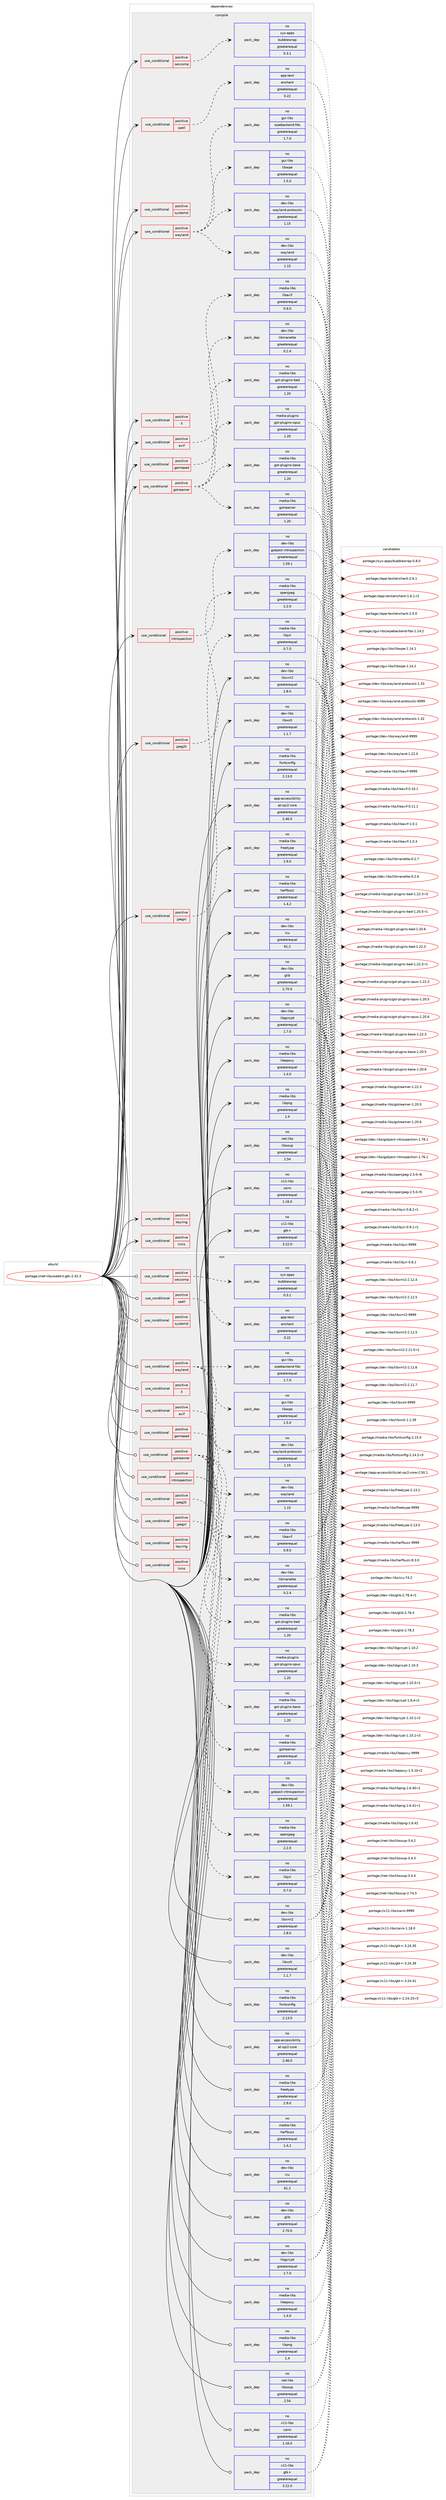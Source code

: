 digraph prolog {

# *************
# Graph options
# *************

newrank=true;
concentrate=true;
compound=true;
graph [rankdir=LR,fontname=Helvetica,fontsize=10,ranksep=1.5];#, ranksep=2.5, nodesep=0.2];
edge  [arrowhead=vee];
node  [fontname=Helvetica,fontsize=10];

# **********
# The ebuild
# **********

subgraph cluster_leftcol {
color=gray;
rank=same;
label=<<i>ebuild</i>>;
id [label="portage://net-libs/webkit-gtk-2.42.3", color=red, width=4, href="../net-libs/webkit-gtk-2.42.3.svg"];
}

# ****************
# The dependencies
# ****************

subgraph cluster_midcol {
color=gray;
label=<<i>dependencies</i>>;
subgraph cluster_compile {
fillcolor="#eeeeee";
style=filled;
label=<<i>compile</i>>;
subgraph cond2903 {
dependency4276 [label=<<TABLE BORDER="0" CELLBORDER="1" CELLSPACING="0" CELLPADDING="4"><TR><TD ROWSPAN="3" CELLPADDING="10">use_conditional</TD></TR><TR><TD>positive</TD></TR><TR><TD>X</TD></TR></TABLE>>, shape=none, color=red];
# *** BEGIN UNKNOWN DEPENDENCY TYPE (TODO) ***
# dependency4276 -> package_dependency(portage://net-libs/webkit-gtk-2.42.3,install,no,x11-libs,libX11,none,[,,],[],[])
# *** END UNKNOWN DEPENDENCY TYPE (TODO) ***

# *** BEGIN UNKNOWN DEPENDENCY TYPE (TODO) ***
# dependency4276 -> package_dependency(portage://net-libs/webkit-gtk-2.42.3,install,no,x11-libs,libXcomposite,none,[,,],[],[])
# *** END UNKNOWN DEPENDENCY TYPE (TODO) ***

# *** BEGIN UNKNOWN DEPENDENCY TYPE (TODO) ***
# dependency4276 -> package_dependency(portage://net-libs/webkit-gtk-2.42.3,install,no,x11-libs,libXdamage,none,[,,],[],[])
# *** END UNKNOWN DEPENDENCY TYPE (TODO) ***

# *** BEGIN UNKNOWN DEPENDENCY TYPE (TODO) ***
# dependency4276 -> package_dependency(portage://net-libs/webkit-gtk-2.42.3,install,no,x11-libs,libXrender,none,[,,],[],[])
# *** END UNKNOWN DEPENDENCY TYPE (TODO) ***

# *** BEGIN UNKNOWN DEPENDENCY TYPE (TODO) ***
# dependency4276 -> package_dependency(portage://net-libs/webkit-gtk-2.42.3,install,no,x11-libs,libXt,none,[,,],[],[])
# *** END UNKNOWN DEPENDENCY TYPE (TODO) ***

}
id:e -> dependency4276:w [weight=20,style="solid",arrowhead="vee"];
subgraph cond2904 {
dependency4277 [label=<<TABLE BORDER="0" CELLBORDER="1" CELLSPACING="0" CELLPADDING="4"><TR><TD ROWSPAN="3" CELLPADDING="10">use_conditional</TD></TR><TR><TD>positive</TD></TR><TR><TD>avif</TD></TR></TABLE>>, shape=none, color=red];
subgraph pack1321 {
dependency4278 [label=<<TABLE BORDER="0" CELLBORDER="1" CELLSPACING="0" CELLPADDING="4" WIDTH="220"><TR><TD ROWSPAN="6" CELLPADDING="30">pack_dep</TD></TR><TR><TD WIDTH="110">no</TD></TR><TR><TD>media-libs</TD></TR><TR><TD>libavif</TD></TR><TR><TD>greaterequal</TD></TR><TR><TD>0.9.0</TD></TR></TABLE>>, shape=none, color=blue];
}
dependency4277:e -> dependency4278:w [weight=20,style="dashed",arrowhead="vee"];
}
id:e -> dependency4277:w [weight=20,style="solid",arrowhead="vee"];
subgraph cond2905 {
dependency4279 [label=<<TABLE BORDER="0" CELLBORDER="1" CELLSPACING="0" CELLPADDING="4"><TR><TD ROWSPAN="3" CELLPADDING="10">use_conditional</TD></TR><TR><TD>positive</TD></TR><TR><TD>gamepad</TD></TR></TABLE>>, shape=none, color=red];
subgraph pack1322 {
dependency4280 [label=<<TABLE BORDER="0" CELLBORDER="1" CELLSPACING="0" CELLPADDING="4" WIDTH="220"><TR><TD ROWSPAN="6" CELLPADDING="30">pack_dep</TD></TR><TR><TD WIDTH="110">no</TD></TR><TR><TD>dev-libs</TD></TR><TR><TD>libmanette</TD></TR><TR><TD>greaterequal</TD></TR><TR><TD>0.2.4</TD></TR></TABLE>>, shape=none, color=blue];
}
dependency4279:e -> dependency4280:w [weight=20,style="dashed",arrowhead="vee"];
}
id:e -> dependency4279:w [weight=20,style="solid",arrowhead="vee"];
subgraph cond2906 {
dependency4281 [label=<<TABLE BORDER="0" CELLBORDER="1" CELLSPACING="0" CELLPADDING="4"><TR><TD ROWSPAN="3" CELLPADDING="10">use_conditional</TD></TR><TR><TD>positive</TD></TR><TR><TD>gstreamer</TD></TR></TABLE>>, shape=none, color=red];
subgraph pack1323 {
dependency4282 [label=<<TABLE BORDER="0" CELLBORDER="1" CELLSPACING="0" CELLPADDING="4" WIDTH="220"><TR><TD ROWSPAN="6" CELLPADDING="30">pack_dep</TD></TR><TR><TD WIDTH="110">no</TD></TR><TR><TD>media-libs</TD></TR><TR><TD>gstreamer</TD></TR><TR><TD>greaterequal</TD></TR><TR><TD>1.20</TD></TR></TABLE>>, shape=none, color=blue];
}
dependency4281:e -> dependency4282:w [weight=20,style="dashed",arrowhead="vee"];
subgraph pack1324 {
dependency4283 [label=<<TABLE BORDER="0" CELLBORDER="1" CELLSPACING="0" CELLPADDING="4" WIDTH="220"><TR><TD ROWSPAN="6" CELLPADDING="30">pack_dep</TD></TR><TR><TD WIDTH="110">no</TD></TR><TR><TD>media-libs</TD></TR><TR><TD>gst-plugins-base</TD></TR><TR><TD>greaterequal</TD></TR><TR><TD>1.20</TD></TR></TABLE>>, shape=none, color=blue];
}
dependency4281:e -> dependency4283:w [weight=20,style="dashed",arrowhead="vee"];
# *** BEGIN UNKNOWN DEPENDENCY TYPE (TODO) ***
# dependency4281 -> package_dependency(portage://net-libs/webkit-gtk-2.42.3,install,no,media-libs,gst-plugins-base,none,[,,],[slot(1.0)],[use(enable(opengl),none)])
# *** END UNKNOWN DEPENDENCY TYPE (TODO) ***

subgraph pack1325 {
dependency4284 [label=<<TABLE BORDER="0" CELLBORDER="1" CELLSPACING="0" CELLPADDING="4" WIDTH="220"><TR><TD ROWSPAN="6" CELLPADDING="30">pack_dep</TD></TR><TR><TD WIDTH="110">no</TD></TR><TR><TD>media-plugins</TD></TR><TR><TD>gst-plugins-opus</TD></TR><TR><TD>greaterequal</TD></TR><TR><TD>1.20</TD></TR></TABLE>>, shape=none, color=blue];
}
dependency4281:e -> dependency4284:w [weight=20,style="dashed",arrowhead="vee"];
subgraph pack1326 {
dependency4285 [label=<<TABLE BORDER="0" CELLBORDER="1" CELLSPACING="0" CELLPADDING="4" WIDTH="220"><TR><TD ROWSPAN="6" CELLPADDING="30">pack_dep</TD></TR><TR><TD WIDTH="110">no</TD></TR><TR><TD>media-libs</TD></TR><TR><TD>gst-plugins-bad</TD></TR><TR><TD>greaterequal</TD></TR><TR><TD>1.20</TD></TR></TABLE>>, shape=none, color=blue];
}
dependency4281:e -> dependency4285:w [weight=20,style="dashed",arrowhead="vee"];
}
id:e -> dependency4281:w [weight=20,style="solid",arrowhead="vee"];
subgraph cond2907 {
dependency4286 [label=<<TABLE BORDER="0" CELLBORDER="1" CELLSPACING="0" CELLPADDING="4"><TR><TD ROWSPAN="3" CELLPADDING="10">use_conditional</TD></TR><TR><TD>positive</TD></TR><TR><TD>introspection</TD></TR></TABLE>>, shape=none, color=red];
subgraph pack1327 {
dependency4287 [label=<<TABLE BORDER="0" CELLBORDER="1" CELLSPACING="0" CELLPADDING="4" WIDTH="220"><TR><TD ROWSPAN="6" CELLPADDING="30">pack_dep</TD></TR><TR><TD WIDTH="110">no</TD></TR><TR><TD>dev-libs</TD></TR><TR><TD>gobject-introspection</TD></TR><TR><TD>greaterequal</TD></TR><TR><TD>1.59.1</TD></TR></TABLE>>, shape=none, color=blue];
}
dependency4286:e -> dependency4287:w [weight=20,style="dashed",arrowhead="vee"];
}
id:e -> dependency4286:w [weight=20,style="solid",arrowhead="vee"];
subgraph cond2908 {
dependency4288 [label=<<TABLE BORDER="0" CELLBORDER="1" CELLSPACING="0" CELLPADDING="4"><TR><TD ROWSPAN="3" CELLPADDING="10">use_conditional</TD></TR><TR><TD>positive</TD></TR><TR><TD>jpeg2k</TD></TR></TABLE>>, shape=none, color=red];
subgraph pack1328 {
dependency4289 [label=<<TABLE BORDER="0" CELLBORDER="1" CELLSPACING="0" CELLPADDING="4" WIDTH="220"><TR><TD ROWSPAN="6" CELLPADDING="30">pack_dep</TD></TR><TR><TD WIDTH="110">no</TD></TR><TR><TD>media-libs</TD></TR><TR><TD>openjpeg</TD></TR><TR><TD>greaterequal</TD></TR><TR><TD>2.2.0</TD></TR></TABLE>>, shape=none, color=blue];
}
dependency4288:e -> dependency4289:w [weight=20,style="dashed",arrowhead="vee"];
}
id:e -> dependency4288:w [weight=20,style="solid",arrowhead="vee"];
subgraph cond2909 {
dependency4290 [label=<<TABLE BORDER="0" CELLBORDER="1" CELLSPACING="0" CELLPADDING="4"><TR><TD ROWSPAN="3" CELLPADDING="10">use_conditional</TD></TR><TR><TD>positive</TD></TR><TR><TD>jpegxl</TD></TR></TABLE>>, shape=none, color=red];
subgraph pack1329 {
dependency4291 [label=<<TABLE BORDER="0" CELLBORDER="1" CELLSPACING="0" CELLPADDING="4" WIDTH="220"><TR><TD ROWSPAN="6" CELLPADDING="30">pack_dep</TD></TR><TR><TD WIDTH="110">no</TD></TR><TR><TD>media-libs</TD></TR><TR><TD>libjxl</TD></TR><TR><TD>greaterequal</TD></TR><TR><TD>0.7.0</TD></TR></TABLE>>, shape=none, color=blue];
}
dependency4290:e -> dependency4291:w [weight=20,style="dashed",arrowhead="vee"];
}
id:e -> dependency4290:w [weight=20,style="solid",arrowhead="vee"];
subgraph cond2910 {
dependency4292 [label=<<TABLE BORDER="0" CELLBORDER="1" CELLSPACING="0" CELLPADDING="4"><TR><TD ROWSPAN="3" CELLPADDING="10">use_conditional</TD></TR><TR><TD>positive</TD></TR><TR><TD>keyring</TD></TR></TABLE>>, shape=none, color=red];
# *** BEGIN UNKNOWN DEPENDENCY TYPE (TODO) ***
# dependency4292 -> package_dependency(portage://net-libs/webkit-gtk-2.42.3,install,no,app-crypt,libsecret,none,[,,],[],[])
# *** END UNKNOWN DEPENDENCY TYPE (TODO) ***

}
id:e -> dependency4292:w [weight=20,style="solid",arrowhead="vee"];
subgraph cond2911 {
dependency4293 [label=<<TABLE BORDER="0" CELLBORDER="1" CELLSPACING="0" CELLPADDING="4"><TR><TD ROWSPAN="3" CELLPADDING="10">use_conditional</TD></TR><TR><TD>positive</TD></TR><TR><TD>lcms</TD></TR></TABLE>>, shape=none, color=red];
# *** BEGIN UNKNOWN DEPENDENCY TYPE (TODO) ***
# dependency4293 -> package_dependency(portage://net-libs/webkit-gtk-2.42.3,install,no,media-libs,lcms,none,[,,],[slot(2)],[])
# *** END UNKNOWN DEPENDENCY TYPE (TODO) ***

}
id:e -> dependency4293:w [weight=20,style="solid",arrowhead="vee"];
subgraph cond2912 {
dependency4294 [label=<<TABLE BORDER="0" CELLBORDER="1" CELLSPACING="0" CELLPADDING="4"><TR><TD ROWSPAN="3" CELLPADDING="10">use_conditional</TD></TR><TR><TD>positive</TD></TR><TR><TD>seccomp</TD></TR></TABLE>>, shape=none, color=red];
subgraph pack1330 {
dependency4295 [label=<<TABLE BORDER="0" CELLBORDER="1" CELLSPACING="0" CELLPADDING="4" WIDTH="220"><TR><TD ROWSPAN="6" CELLPADDING="30">pack_dep</TD></TR><TR><TD WIDTH="110">no</TD></TR><TR><TD>sys-apps</TD></TR><TR><TD>bubblewrap</TD></TR><TR><TD>greaterequal</TD></TR><TR><TD>0.3.1</TD></TR></TABLE>>, shape=none, color=blue];
}
dependency4294:e -> dependency4295:w [weight=20,style="dashed",arrowhead="vee"];
# *** BEGIN UNKNOWN DEPENDENCY TYPE (TODO) ***
# dependency4294 -> package_dependency(portage://net-libs/webkit-gtk-2.42.3,install,no,sys-libs,libseccomp,none,[,,],[],[])
# *** END UNKNOWN DEPENDENCY TYPE (TODO) ***

# *** BEGIN UNKNOWN DEPENDENCY TYPE (TODO) ***
# dependency4294 -> package_dependency(portage://net-libs/webkit-gtk-2.42.3,install,no,sys-apps,xdg-dbus-proxy,none,[,,],[],[])
# *** END UNKNOWN DEPENDENCY TYPE (TODO) ***

}
id:e -> dependency4294:w [weight=20,style="solid",arrowhead="vee"];
subgraph cond2913 {
dependency4296 [label=<<TABLE BORDER="0" CELLBORDER="1" CELLSPACING="0" CELLPADDING="4"><TR><TD ROWSPAN="3" CELLPADDING="10">use_conditional</TD></TR><TR><TD>positive</TD></TR><TR><TD>spell</TD></TR></TABLE>>, shape=none, color=red];
subgraph pack1331 {
dependency4297 [label=<<TABLE BORDER="0" CELLBORDER="1" CELLSPACING="0" CELLPADDING="4" WIDTH="220"><TR><TD ROWSPAN="6" CELLPADDING="30">pack_dep</TD></TR><TR><TD WIDTH="110">no</TD></TR><TR><TD>app-text</TD></TR><TR><TD>enchant</TD></TR><TR><TD>greaterequal</TD></TR><TR><TD>0.22</TD></TR></TABLE>>, shape=none, color=blue];
}
dependency4296:e -> dependency4297:w [weight=20,style="dashed",arrowhead="vee"];
}
id:e -> dependency4296:w [weight=20,style="solid",arrowhead="vee"];
subgraph cond2914 {
dependency4298 [label=<<TABLE BORDER="0" CELLBORDER="1" CELLSPACING="0" CELLPADDING="4"><TR><TD ROWSPAN="3" CELLPADDING="10">use_conditional</TD></TR><TR><TD>positive</TD></TR><TR><TD>systemd</TD></TR></TABLE>>, shape=none, color=red];
# *** BEGIN UNKNOWN DEPENDENCY TYPE (TODO) ***
# dependency4298 -> package_dependency(portage://net-libs/webkit-gtk-2.42.3,install,no,sys-apps,systemd,none,[,,],any_same_slot,[])
# *** END UNKNOWN DEPENDENCY TYPE (TODO) ***

}
id:e -> dependency4298:w [weight=20,style="solid",arrowhead="vee"];
subgraph cond2915 {
dependency4299 [label=<<TABLE BORDER="0" CELLBORDER="1" CELLSPACING="0" CELLPADDING="4"><TR><TD ROWSPAN="3" CELLPADDING="10">use_conditional</TD></TR><TR><TD>positive</TD></TR><TR><TD>wayland</TD></TR></TABLE>>, shape=none, color=red];
subgraph pack1332 {
dependency4300 [label=<<TABLE BORDER="0" CELLBORDER="1" CELLSPACING="0" CELLPADDING="4" WIDTH="220"><TR><TD ROWSPAN="6" CELLPADDING="30">pack_dep</TD></TR><TR><TD WIDTH="110">no</TD></TR><TR><TD>dev-libs</TD></TR><TR><TD>wayland</TD></TR><TR><TD>greaterequal</TD></TR><TR><TD>1.15</TD></TR></TABLE>>, shape=none, color=blue];
}
dependency4299:e -> dependency4300:w [weight=20,style="dashed",arrowhead="vee"];
subgraph pack1333 {
dependency4301 [label=<<TABLE BORDER="0" CELLBORDER="1" CELLSPACING="0" CELLPADDING="4" WIDTH="220"><TR><TD ROWSPAN="6" CELLPADDING="30">pack_dep</TD></TR><TR><TD WIDTH="110">no</TD></TR><TR><TD>dev-libs</TD></TR><TR><TD>wayland-protocols</TD></TR><TR><TD>greaterequal</TD></TR><TR><TD>1.15</TD></TR></TABLE>>, shape=none, color=blue];
}
dependency4299:e -> dependency4301:w [weight=20,style="dashed",arrowhead="vee"];
subgraph pack1334 {
dependency4302 [label=<<TABLE BORDER="0" CELLBORDER="1" CELLSPACING="0" CELLPADDING="4" WIDTH="220"><TR><TD ROWSPAN="6" CELLPADDING="30">pack_dep</TD></TR><TR><TD WIDTH="110">no</TD></TR><TR><TD>gui-libs</TD></TR><TR><TD>libwpe</TD></TR><TR><TD>greaterequal</TD></TR><TR><TD>1.5.0</TD></TR></TABLE>>, shape=none, color=blue];
}
dependency4299:e -> dependency4302:w [weight=20,style="dashed",arrowhead="vee"];
subgraph pack1335 {
dependency4303 [label=<<TABLE BORDER="0" CELLBORDER="1" CELLSPACING="0" CELLPADDING="4" WIDTH="220"><TR><TD ROWSPAN="6" CELLPADDING="30">pack_dep</TD></TR><TR><TD WIDTH="110">no</TD></TR><TR><TD>gui-libs</TD></TR><TR><TD>wpebackend-fdo</TD></TR><TR><TD>greaterequal</TD></TR><TR><TD>1.7.0</TD></TR></TABLE>>, shape=none, color=blue];
}
dependency4299:e -> dependency4303:w [weight=20,style="dashed",arrowhead="vee"];
}
id:e -> dependency4299:w [weight=20,style="solid",arrowhead="vee"];
subgraph pack1336 {
dependency4304 [label=<<TABLE BORDER="0" CELLBORDER="1" CELLSPACING="0" CELLPADDING="4" WIDTH="220"><TR><TD ROWSPAN="6" CELLPADDING="30">pack_dep</TD></TR><TR><TD WIDTH="110">no</TD></TR><TR><TD>app-accessibility</TD></TR><TR><TD>at-spi2-core</TD></TR><TR><TD>greaterequal</TD></TR><TR><TD>2.46.0</TD></TR></TABLE>>, shape=none, color=blue];
}
id:e -> dependency4304:w [weight=20,style="solid",arrowhead="vee"];
# *** BEGIN UNKNOWN DEPENDENCY TYPE (TODO) ***
# id -> package_dependency(portage://net-libs/webkit-gtk-2.42.3,install,no,dev-db,sqlite,none,[,,],[slot(3)],[])
# *** END UNKNOWN DEPENDENCY TYPE (TODO) ***

subgraph pack1337 {
dependency4305 [label=<<TABLE BORDER="0" CELLBORDER="1" CELLSPACING="0" CELLPADDING="4" WIDTH="220"><TR><TD ROWSPAN="6" CELLPADDING="30">pack_dep</TD></TR><TR><TD WIDTH="110">no</TD></TR><TR><TD>dev-libs</TD></TR><TR><TD>glib</TD></TR><TR><TD>greaterequal</TD></TR><TR><TD>2.70.0</TD></TR></TABLE>>, shape=none, color=blue];
}
id:e -> dependency4305:w [weight=20,style="solid",arrowhead="vee"];
# *** BEGIN UNKNOWN DEPENDENCY TYPE (TODO) ***
# id -> package_dependency(portage://net-libs/webkit-gtk-2.42.3,install,no,dev-libs,hyphen,none,[,,],[],[])
# *** END UNKNOWN DEPENDENCY TYPE (TODO) ***

subgraph pack1338 {
dependency4306 [label=<<TABLE BORDER="0" CELLBORDER="1" CELLSPACING="0" CELLPADDING="4" WIDTH="220"><TR><TD ROWSPAN="6" CELLPADDING="30">pack_dep</TD></TR><TR><TD WIDTH="110">no</TD></TR><TR><TD>dev-libs</TD></TR><TR><TD>icu</TD></TR><TR><TD>greaterequal</TD></TR><TR><TD>61.2</TD></TR></TABLE>>, shape=none, color=blue];
}
id:e -> dependency4306:w [weight=20,style="solid",arrowhead="vee"];
subgraph pack1339 {
dependency4307 [label=<<TABLE BORDER="0" CELLBORDER="1" CELLSPACING="0" CELLPADDING="4" WIDTH="220"><TR><TD ROWSPAN="6" CELLPADDING="30">pack_dep</TD></TR><TR><TD WIDTH="110">no</TD></TR><TR><TD>dev-libs</TD></TR><TR><TD>libgcrypt</TD></TR><TR><TD>greaterequal</TD></TR><TR><TD>1.7.0</TD></TR></TABLE>>, shape=none, color=blue];
}
id:e -> dependency4307:w [weight=20,style="solid",arrowhead="vee"];
# *** BEGIN UNKNOWN DEPENDENCY TYPE (TODO) ***
# id -> package_dependency(portage://net-libs/webkit-gtk-2.42.3,install,no,dev-libs,libtasn1,none,[,,],any_same_slot,[])
# *** END UNKNOWN DEPENDENCY TYPE (TODO) ***

subgraph pack1340 {
dependency4308 [label=<<TABLE BORDER="0" CELLBORDER="1" CELLSPACING="0" CELLPADDING="4" WIDTH="220"><TR><TD ROWSPAN="6" CELLPADDING="30">pack_dep</TD></TR><TR><TD WIDTH="110">no</TD></TR><TR><TD>dev-libs</TD></TR><TR><TD>libxml2</TD></TR><TR><TD>greaterequal</TD></TR><TR><TD>2.8.0</TD></TR></TABLE>>, shape=none, color=blue];
}
id:e -> dependency4308:w [weight=20,style="solid",arrowhead="vee"];
subgraph pack1341 {
dependency4309 [label=<<TABLE BORDER="0" CELLBORDER="1" CELLSPACING="0" CELLPADDING="4" WIDTH="220"><TR><TD ROWSPAN="6" CELLPADDING="30">pack_dep</TD></TR><TR><TD WIDTH="110">no</TD></TR><TR><TD>dev-libs</TD></TR><TR><TD>libxslt</TD></TR><TR><TD>greaterequal</TD></TR><TR><TD>1.1.7</TD></TR></TABLE>>, shape=none, color=blue];
}
id:e -> dependency4309:w [weight=20,style="solid",arrowhead="vee"];
subgraph pack1342 {
dependency4310 [label=<<TABLE BORDER="0" CELLBORDER="1" CELLSPACING="0" CELLPADDING="4" WIDTH="220"><TR><TD ROWSPAN="6" CELLPADDING="30">pack_dep</TD></TR><TR><TD WIDTH="110">no</TD></TR><TR><TD>media-libs</TD></TR><TR><TD>fontconfig</TD></TR><TR><TD>greaterequal</TD></TR><TR><TD>2.13.0</TD></TR></TABLE>>, shape=none, color=blue];
}
id:e -> dependency4310:w [weight=20,style="solid",arrowhead="vee"];
subgraph pack1343 {
dependency4311 [label=<<TABLE BORDER="0" CELLBORDER="1" CELLSPACING="0" CELLPADDING="4" WIDTH="220"><TR><TD ROWSPAN="6" CELLPADDING="30">pack_dep</TD></TR><TR><TD WIDTH="110">no</TD></TR><TR><TD>media-libs</TD></TR><TR><TD>freetype</TD></TR><TR><TD>greaterequal</TD></TR><TR><TD>2.9.0</TD></TR></TABLE>>, shape=none, color=blue];
}
id:e -> dependency4311:w [weight=20,style="solid",arrowhead="vee"];
subgraph pack1344 {
dependency4312 [label=<<TABLE BORDER="0" CELLBORDER="1" CELLSPACING="0" CELLPADDING="4" WIDTH="220"><TR><TD ROWSPAN="6" CELLPADDING="30">pack_dep</TD></TR><TR><TD WIDTH="110">no</TD></TR><TR><TD>media-libs</TD></TR><TR><TD>harfbuzz</TD></TR><TR><TD>greaterequal</TD></TR><TR><TD>1.4.2</TD></TR></TABLE>>, shape=none, color=blue];
}
id:e -> dependency4312:w [weight=20,style="solid",arrowhead="vee"];
subgraph pack1345 {
dependency4313 [label=<<TABLE BORDER="0" CELLBORDER="1" CELLSPACING="0" CELLPADDING="4" WIDTH="220"><TR><TD ROWSPAN="6" CELLPADDING="30">pack_dep</TD></TR><TR><TD WIDTH="110">no</TD></TR><TR><TD>media-libs</TD></TR><TR><TD>libepoxy</TD></TR><TR><TD>greaterequal</TD></TR><TR><TD>1.4.0</TD></TR></TABLE>>, shape=none, color=blue];
}
id:e -> dependency4313:w [weight=20,style="solid",arrowhead="vee"];
# *** BEGIN UNKNOWN DEPENDENCY TYPE (TODO) ***
# id -> package_dependency(portage://net-libs/webkit-gtk-2.42.3,install,no,media-libs,libglvnd,none,[,,],[],[])
# *** END UNKNOWN DEPENDENCY TYPE (TODO) ***

# *** BEGIN UNKNOWN DEPENDENCY TYPE (TODO) ***
# id -> package_dependency(portage://net-libs/webkit-gtk-2.42.3,install,no,media-libs,libjpeg-turbo,none,[,,],[slot(0),equal],[])
# *** END UNKNOWN DEPENDENCY TYPE (TODO) ***

subgraph pack1346 {
dependency4314 [label=<<TABLE BORDER="0" CELLBORDER="1" CELLSPACING="0" CELLPADDING="4" WIDTH="220"><TR><TD ROWSPAN="6" CELLPADDING="30">pack_dep</TD></TR><TR><TD WIDTH="110">no</TD></TR><TR><TD>media-libs</TD></TR><TR><TD>libpng</TD></TR><TR><TD>greaterequal</TD></TR><TR><TD>1.4</TD></TR></TABLE>>, shape=none, color=blue];
}
id:e -> dependency4314:w [weight=20,style="solid",arrowhead="vee"];
# *** BEGIN UNKNOWN DEPENDENCY TYPE (TODO) ***
# id -> package_dependency(portage://net-libs/webkit-gtk-2.42.3,install,no,media-libs,libwebp,none,[,,],any_same_slot,[])
# *** END UNKNOWN DEPENDENCY TYPE (TODO) ***

# *** BEGIN UNKNOWN DEPENDENCY TYPE (TODO) ***
# id -> package_dependency(portage://net-libs/webkit-gtk-2.42.3,install,no,media-libs,mesa,none,[,,],[],[])
# *** END UNKNOWN DEPENDENCY TYPE (TODO) ***

# *** BEGIN UNKNOWN DEPENDENCY TYPE (TODO) ***
# id -> package_dependency(portage://net-libs/webkit-gtk-2.42.3,install,no,media-libs,woff2,none,[,,],[],[])
# *** END UNKNOWN DEPENDENCY TYPE (TODO) ***

subgraph pack1347 {
dependency4315 [label=<<TABLE BORDER="0" CELLBORDER="1" CELLSPACING="0" CELLPADDING="4" WIDTH="220"><TR><TD ROWSPAN="6" CELLPADDING="30">pack_dep</TD></TR><TR><TD WIDTH="110">no</TD></TR><TR><TD>net-libs</TD></TR><TR><TD>libsoup</TD></TR><TR><TD>greaterequal</TD></TR><TR><TD>2.54</TD></TR></TABLE>>, shape=none, color=blue];
}
id:e -> dependency4315:w [weight=20,style="solid",arrowhead="vee"];
# *** BEGIN UNKNOWN DEPENDENCY TYPE (TODO) ***
# id -> package_dependency(portage://net-libs/webkit-gtk-2.42.3,install,no,sys-libs,zlib,none,[,,],[slot(0)],[])
# *** END UNKNOWN DEPENDENCY TYPE (TODO) ***

subgraph pack1348 {
dependency4316 [label=<<TABLE BORDER="0" CELLBORDER="1" CELLSPACING="0" CELLPADDING="4" WIDTH="220"><TR><TD ROWSPAN="6" CELLPADDING="30">pack_dep</TD></TR><TR><TD WIDTH="110">no</TD></TR><TR><TD>x11-libs</TD></TR><TR><TD>cairo</TD></TR><TR><TD>greaterequal</TD></TR><TR><TD>1.16.0</TD></TR></TABLE>>, shape=none, color=blue];
}
id:e -> dependency4316:w [weight=20,style="solid",arrowhead="vee"];
subgraph pack1349 {
dependency4317 [label=<<TABLE BORDER="0" CELLBORDER="1" CELLSPACING="0" CELLPADDING="4" WIDTH="220"><TR><TD ROWSPAN="6" CELLPADDING="30">pack_dep</TD></TR><TR><TD WIDTH="110">no</TD></TR><TR><TD>x11-libs</TD></TR><TR><TD>gtk+</TD></TR><TR><TD>greaterequal</TD></TR><TR><TD>3.22.0</TD></TR></TABLE>>, shape=none, color=blue];
}
id:e -> dependency4317:w [weight=20,style="solid",arrowhead="vee"];
}
subgraph cluster_compileandrun {
fillcolor="#eeeeee";
style=filled;
label=<<i>compile and run</i>>;
}
subgraph cluster_run {
fillcolor="#eeeeee";
style=filled;
label=<<i>run</i>>;
subgraph cond2916 {
dependency4318 [label=<<TABLE BORDER="0" CELLBORDER="1" CELLSPACING="0" CELLPADDING="4"><TR><TD ROWSPAN="3" CELLPADDING="10">use_conditional</TD></TR><TR><TD>positive</TD></TR><TR><TD>X</TD></TR></TABLE>>, shape=none, color=red];
# *** BEGIN UNKNOWN DEPENDENCY TYPE (TODO) ***
# dependency4318 -> package_dependency(portage://net-libs/webkit-gtk-2.42.3,run,no,x11-libs,libX11,none,[,,],[],[])
# *** END UNKNOWN DEPENDENCY TYPE (TODO) ***

# *** BEGIN UNKNOWN DEPENDENCY TYPE (TODO) ***
# dependency4318 -> package_dependency(portage://net-libs/webkit-gtk-2.42.3,run,no,x11-libs,libXcomposite,none,[,,],[],[])
# *** END UNKNOWN DEPENDENCY TYPE (TODO) ***

# *** BEGIN UNKNOWN DEPENDENCY TYPE (TODO) ***
# dependency4318 -> package_dependency(portage://net-libs/webkit-gtk-2.42.3,run,no,x11-libs,libXdamage,none,[,,],[],[])
# *** END UNKNOWN DEPENDENCY TYPE (TODO) ***

# *** BEGIN UNKNOWN DEPENDENCY TYPE (TODO) ***
# dependency4318 -> package_dependency(portage://net-libs/webkit-gtk-2.42.3,run,no,x11-libs,libXrender,none,[,,],[],[])
# *** END UNKNOWN DEPENDENCY TYPE (TODO) ***

# *** BEGIN UNKNOWN DEPENDENCY TYPE (TODO) ***
# dependency4318 -> package_dependency(portage://net-libs/webkit-gtk-2.42.3,run,no,x11-libs,libXt,none,[,,],[],[])
# *** END UNKNOWN DEPENDENCY TYPE (TODO) ***

}
id:e -> dependency4318:w [weight=20,style="solid",arrowhead="odot"];
subgraph cond2917 {
dependency4319 [label=<<TABLE BORDER="0" CELLBORDER="1" CELLSPACING="0" CELLPADDING="4"><TR><TD ROWSPAN="3" CELLPADDING="10">use_conditional</TD></TR><TR><TD>positive</TD></TR><TR><TD>avif</TD></TR></TABLE>>, shape=none, color=red];
subgraph pack1350 {
dependency4320 [label=<<TABLE BORDER="0" CELLBORDER="1" CELLSPACING="0" CELLPADDING="4" WIDTH="220"><TR><TD ROWSPAN="6" CELLPADDING="30">pack_dep</TD></TR><TR><TD WIDTH="110">no</TD></TR><TR><TD>media-libs</TD></TR><TR><TD>libavif</TD></TR><TR><TD>greaterequal</TD></TR><TR><TD>0.9.0</TD></TR></TABLE>>, shape=none, color=blue];
}
dependency4319:e -> dependency4320:w [weight=20,style="dashed",arrowhead="vee"];
}
id:e -> dependency4319:w [weight=20,style="solid",arrowhead="odot"];
subgraph cond2918 {
dependency4321 [label=<<TABLE BORDER="0" CELLBORDER="1" CELLSPACING="0" CELLPADDING="4"><TR><TD ROWSPAN="3" CELLPADDING="10">use_conditional</TD></TR><TR><TD>positive</TD></TR><TR><TD>gamepad</TD></TR></TABLE>>, shape=none, color=red];
subgraph pack1351 {
dependency4322 [label=<<TABLE BORDER="0" CELLBORDER="1" CELLSPACING="0" CELLPADDING="4" WIDTH="220"><TR><TD ROWSPAN="6" CELLPADDING="30">pack_dep</TD></TR><TR><TD WIDTH="110">no</TD></TR><TR><TD>dev-libs</TD></TR><TR><TD>libmanette</TD></TR><TR><TD>greaterequal</TD></TR><TR><TD>0.2.4</TD></TR></TABLE>>, shape=none, color=blue];
}
dependency4321:e -> dependency4322:w [weight=20,style="dashed",arrowhead="vee"];
}
id:e -> dependency4321:w [weight=20,style="solid",arrowhead="odot"];
subgraph cond2919 {
dependency4323 [label=<<TABLE BORDER="0" CELLBORDER="1" CELLSPACING="0" CELLPADDING="4"><TR><TD ROWSPAN="3" CELLPADDING="10">use_conditional</TD></TR><TR><TD>positive</TD></TR><TR><TD>gstreamer</TD></TR></TABLE>>, shape=none, color=red];
subgraph pack1352 {
dependency4324 [label=<<TABLE BORDER="0" CELLBORDER="1" CELLSPACING="0" CELLPADDING="4" WIDTH="220"><TR><TD ROWSPAN="6" CELLPADDING="30">pack_dep</TD></TR><TR><TD WIDTH="110">no</TD></TR><TR><TD>media-libs</TD></TR><TR><TD>gstreamer</TD></TR><TR><TD>greaterequal</TD></TR><TR><TD>1.20</TD></TR></TABLE>>, shape=none, color=blue];
}
dependency4323:e -> dependency4324:w [weight=20,style="dashed",arrowhead="vee"];
subgraph pack1353 {
dependency4325 [label=<<TABLE BORDER="0" CELLBORDER="1" CELLSPACING="0" CELLPADDING="4" WIDTH="220"><TR><TD ROWSPAN="6" CELLPADDING="30">pack_dep</TD></TR><TR><TD WIDTH="110">no</TD></TR><TR><TD>media-libs</TD></TR><TR><TD>gst-plugins-base</TD></TR><TR><TD>greaterequal</TD></TR><TR><TD>1.20</TD></TR></TABLE>>, shape=none, color=blue];
}
dependency4323:e -> dependency4325:w [weight=20,style="dashed",arrowhead="vee"];
# *** BEGIN UNKNOWN DEPENDENCY TYPE (TODO) ***
# dependency4323 -> package_dependency(portage://net-libs/webkit-gtk-2.42.3,run,no,media-libs,gst-plugins-base,none,[,,],[slot(1.0)],[use(enable(opengl),none)])
# *** END UNKNOWN DEPENDENCY TYPE (TODO) ***

subgraph pack1354 {
dependency4326 [label=<<TABLE BORDER="0" CELLBORDER="1" CELLSPACING="0" CELLPADDING="4" WIDTH="220"><TR><TD ROWSPAN="6" CELLPADDING="30">pack_dep</TD></TR><TR><TD WIDTH="110">no</TD></TR><TR><TD>media-plugins</TD></TR><TR><TD>gst-plugins-opus</TD></TR><TR><TD>greaterequal</TD></TR><TR><TD>1.20</TD></TR></TABLE>>, shape=none, color=blue];
}
dependency4323:e -> dependency4326:w [weight=20,style="dashed",arrowhead="vee"];
subgraph pack1355 {
dependency4327 [label=<<TABLE BORDER="0" CELLBORDER="1" CELLSPACING="0" CELLPADDING="4" WIDTH="220"><TR><TD ROWSPAN="6" CELLPADDING="30">pack_dep</TD></TR><TR><TD WIDTH="110">no</TD></TR><TR><TD>media-libs</TD></TR><TR><TD>gst-plugins-bad</TD></TR><TR><TD>greaterequal</TD></TR><TR><TD>1.20</TD></TR></TABLE>>, shape=none, color=blue];
}
dependency4323:e -> dependency4327:w [weight=20,style="dashed",arrowhead="vee"];
}
id:e -> dependency4323:w [weight=20,style="solid",arrowhead="odot"];
subgraph cond2920 {
dependency4328 [label=<<TABLE BORDER="0" CELLBORDER="1" CELLSPACING="0" CELLPADDING="4"><TR><TD ROWSPAN="3" CELLPADDING="10">use_conditional</TD></TR><TR><TD>positive</TD></TR><TR><TD>introspection</TD></TR></TABLE>>, shape=none, color=red];
subgraph pack1356 {
dependency4329 [label=<<TABLE BORDER="0" CELLBORDER="1" CELLSPACING="0" CELLPADDING="4" WIDTH="220"><TR><TD ROWSPAN="6" CELLPADDING="30">pack_dep</TD></TR><TR><TD WIDTH="110">no</TD></TR><TR><TD>dev-libs</TD></TR><TR><TD>gobject-introspection</TD></TR><TR><TD>greaterequal</TD></TR><TR><TD>1.59.1</TD></TR></TABLE>>, shape=none, color=blue];
}
dependency4328:e -> dependency4329:w [weight=20,style="dashed",arrowhead="vee"];
}
id:e -> dependency4328:w [weight=20,style="solid",arrowhead="odot"];
subgraph cond2921 {
dependency4330 [label=<<TABLE BORDER="0" CELLBORDER="1" CELLSPACING="0" CELLPADDING="4"><TR><TD ROWSPAN="3" CELLPADDING="10">use_conditional</TD></TR><TR><TD>positive</TD></TR><TR><TD>jpeg2k</TD></TR></TABLE>>, shape=none, color=red];
subgraph pack1357 {
dependency4331 [label=<<TABLE BORDER="0" CELLBORDER="1" CELLSPACING="0" CELLPADDING="4" WIDTH="220"><TR><TD ROWSPAN="6" CELLPADDING="30">pack_dep</TD></TR><TR><TD WIDTH="110">no</TD></TR><TR><TD>media-libs</TD></TR><TR><TD>openjpeg</TD></TR><TR><TD>greaterequal</TD></TR><TR><TD>2.2.0</TD></TR></TABLE>>, shape=none, color=blue];
}
dependency4330:e -> dependency4331:w [weight=20,style="dashed",arrowhead="vee"];
}
id:e -> dependency4330:w [weight=20,style="solid",arrowhead="odot"];
subgraph cond2922 {
dependency4332 [label=<<TABLE BORDER="0" CELLBORDER="1" CELLSPACING="0" CELLPADDING="4"><TR><TD ROWSPAN="3" CELLPADDING="10">use_conditional</TD></TR><TR><TD>positive</TD></TR><TR><TD>jpegxl</TD></TR></TABLE>>, shape=none, color=red];
subgraph pack1358 {
dependency4333 [label=<<TABLE BORDER="0" CELLBORDER="1" CELLSPACING="0" CELLPADDING="4" WIDTH="220"><TR><TD ROWSPAN="6" CELLPADDING="30">pack_dep</TD></TR><TR><TD WIDTH="110">no</TD></TR><TR><TD>media-libs</TD></TR><TR><TD>libjxl</TD></TR><TR><TD>greaterequal</TD></TR><TR><TD>0.7.0</TD></TR></TABLE>>, shape=none, color=blue];
}
dependency4332:e -> dependency4333:w [weight=20,style="dashed",arrowhead="vee"];
}
id:e -> dependency4332:w [weight=20,style="solid",arrowhead="odot"];
subgraph cond2923 {
dependency4334 [label=<<TABLE BORDER="0" CELLBORDER="1" CELLSPACING="0" CELLPADDING="4"><TR><TD ROWSPAN="3" CELLPADDING="10">use_conditional</TD></TR><TR><TD>positive</TD></TR><TR><TD>keyring</TD></TR></TABLE>>, shape=none, color=red];
# *** BEGIN UNKNOWN DEPENDENCY TYPE (TODO) ***
# dependency4334 -> package_dependency(portage://net-libs/webkit-gtk-2.42.3,run,no,app-crypt,libsecret,none,[,,],[],[])
# *** END UNKNOWN DEPENDENCY TYPE (TODO) ***

}
id:e -> dependency4334:w [weight=20,style="solid",arrowhead="odot"];
subgraph cond2924 {
dependency4335 [label=<<TABLE BORDER="0" CELLBORDER="1" CELLSPACING="0" CELLPADDING="4"><TR><TD ROWSPAN="3" CELLPADDING="10">use_conditional</TD></TR><TR><TD>positive</TD></TR><TR><TD>lcms</TD></TR></TABLE>>, shape=none, color=red];
# *** BEGIN UNKNOWN DEPENDENCY TYPE (TODO) ***
# dependency4335 -> package_dependency(portage://net-libs/webkit-gtk-2.42.3,run,no,media-libs,lcms,none,[,,],[slot(2)],[])
# *** END UNKNOWN DEPENDENCY TYPE (TODO) ***

}
id:e -> dependency4335:w [weight=20,style="solid",arrowhead="odot"];
subgraph cond2925 {
dependency4336 [label=<<TABLE BORDER="0" CELLBORDER="1" CELLSPACING="0" CELLPADDING="4"><TR><TD ROWSPAN="3" CELLPADDING="10">use_conditional</TD></TR><TR><TD>positive</TD></TR><TR><TD>seccomp</TD></TR></TABLE>>, shape=none, color=red];
subgraph pack1359 {
dependency4337 [label=<<TABLE BORDER="0" CELLBORDER="1" CELLSPACING="0" CELLPADDING="4" WIDTH="220"><TR><TD ROWSPAN="6" CELLPADDING="30">pack_dep</TD></TR><TR><TD WIDTH="110">no</TD></TR><TR><TD>sys-apps</TD></TR><TR><TD>bubblewrap</TD></TR><TR><TD>greaterequal</TD></TR><TR><TD>0.3.1</TD></TR></TABLE>>, shape=none, color=blue];
}
dependency4336:e -> dependency4337:w [weight=20,style="dashed",arrowhead="vee"];
# *** BEGIN UNKNOWN DEPENDENCY TYPE (TODO) ***
# dependency4336 -> package_dependency(portage://net-libs/webkit-gtk-2.42.3,run,no,sys-libs,libseccomp,none,[,,],[],[])
# *** END UNKNOWN DEPENDENCY TYPE (TODO) ***

# *** BEGIN UNKNOWN DEPENDENCY TYPE (TODO) ***
# dependency4336 -> package_dependency(portage://net-libs/webkit-gtk-2.42.3,run,no,sys-apps,xdg-dbus-proxy,none,[,,],[],[])
# *** END UNKNOWN DEPENDENCY TYPE (TODO) ***

}
id:e -> dependency4336:w [weight=20,style="solid",arrowhead="odot"];
subgraph cond2926 {
dependency4338 [label=<<TABLE BORDER="0" CELLBORDER="1" CELLSPACING="0" CELLPADDING="4"><TR><TD ROWSPAN="3" CELLPADDING="10">use_conditional</TD></TR><TR><TD>positive</TD></TR><TR><TD>spell</TD></TR></TABLE>>, shape=none, color=red];
subgraph pack1360 {
dependency4339 [label=<<TABLE BORDER="0" CELLBORDER="1" CELLSPACING="0" CELLPADDING="4" WIDTH="220"><TR><TD ROWSPAN="6" CELLPADDING="30">pack_dep</TD></TR><TR><TD WIDTH="110">no</TD></TR><TR><TD>app-text</TD></TR><TR><TD>enchant</TD></TR><TR><TD>greaterequal</TD></TR><TR><TD>0.22</TD></TR></TABLE>>, shape=none, color=blue];
}
dependency4338:e -> dependency4339:w [weight=20,style="dashed",arrowhead="vee"];
}
id:e -> dependency4338:w [weight=20,style="solid",arrowhead="odot"];
subgraph cond2927 {
dependency4340 [label=<<TABLE BORDER="0" CELLBORDER="1" CELLSPACING="0" CELLPADDING="4"><TR><TD ROWSPAN="3" CELLPADDING="10">use_conditional</TD></TR><TR><TD>positive</TD></TR><TR><TD>systemd</TD></TR></TABLE>>, shape=none, color=red];
# *** BEGIN UNKNOWN DEPENDENCY TYPE (TODO) ***
# dependency4340 -> package_dependency(portage://net-libs/webkit-gtk-2.42.3,run,no,sys-apps,systemd,none,[,,],any_same_slot,[])
# *** END UNKNOWN DEPENDENCY TYPE (TODO) ***

}
id:e -> dependency4340:w [weight=20,style="solid",arrowhead="odot"];
subgraph cond2928 {
dependency4341 [label=<<TABLE BORDER="0" CELLBORDER="1" CELLSPACING="0" CELLPADDING="4"><TR><TD ROWSPAN="3" CELLPADDING="10">use_conditional</TD></TR><TR><TD>positive</TD></TR><TR><TD>wayland</TD></TR></TABLE>>, shape=none, color=red];
subgraph pack1361 {
dependency4342 [label=<<TABLE BORDER="0" CELLBORDER="1" CELLSPACING="0" CELLPADDING="4" WIDTH="220"><TR><TD ROWSPAN="6" CELLPADDING="30">pack_dep</TD></TR><TR><TD WIDTH="110">no</TD></TR><TR><TD>dev-libs</TD></TR><TR><TD>wayland</TD></TR><TR><TD>greaterequal</TD></TR><TR><TD>1.15</TD></TR></TABLE>>, shape=none, color=blue];
}
dependency4341:e -> dependency4342:w [weight=20,style="dashed",arrowhead="vee"];
subgraph pack1362 {
dependency4343 [label=<<TABLE BORDER="0" CELLBORDER="1" CELLSPACING="0" CELLPADDING="4" WIDTH="220"><TR><TD ROWSPAN="6" CELLPADDING="30">pack_dep</TD></TR><TR><TD WIDTH="110">no</TD></TR><TR><TD>dev-libs</TD></TR><TR><TD>wayland-protocols</TD></TR><TR><TD>greaterequal</TD></TR><TR><TD>1.15</TD></TR></TABLE>>, shape=none, color=blue];
}
dependency4341:e -> dependency4343:w [weight=20,style="dashed",arrowhead="vee"];
subgraph pack1363 {
dependency4344 [label=<<TABLE BORDER="0" CELLBORDER="1" CELLSPACING="0" CELLPADDING="4" WIDTH="220"><TR><TD ROWSPAN="6" CELLPADDING="30">pack_dep</TD></TR><TR><TD WIDTH="110">no</TD></TR><TR><TD>gui-libs</TD></TR><TR><TD>libwpe</TD></TR><TR><TD>greaterequal</TD></TR><TR><TD>1.5.0</TD></TR></TABLE>>, shape=none, color=blue];
}
dependency4341:e -> dependency4344:w [weight=20,style="dashed",arrowhead="vee"];
subgraph pack1364 {
dependency4345 [label=<<TABLE BORDER="0" CELLBORDER="1" CELLSPACING="0" CELLPADDING="4" WIDTH="220"><TR><TD ROWSPAN="6" CELLPADDING="30">pack_dep</TD></TR><TR><TD WIDTH="110">no</TD></TR><TR><TD>gui-libs</TD></TR><TR><TD>wpebackend-fdo</TD></TR><TR><TD>greaterequal</TD></TR><TR><TD>1.7.0</TD></TR></TABLE>>, shape=none, color=blue];
}
dependency4341:e -> dependency4345:w [weight=20,style="dashed",arrowhead="vee"];
}
id:e -> dependency4341:w [weight=20,style="solid",arrowhead="odot"];
subgraph pack1365 {
dependency4346 [label=<<TABLE BORDER="0" CELLBORDER="1" CELLSPACING="0" CELLPADDING="4" WIDTH="220"><TR><TD ROWSPAN="6" CELLPADDING="30">pack_dep</TD></TR><TR><TD WIDTH="110">no</TD></TR><TR><TD>app-accessibility</TD></TR><TR><TD>at-spi2-core</TD></TR><TR><TD>greaterequal</TD></TR><TR><TD>2.46.0</TD></TR></TABLE>>, shape=none, color=blue];
}
id:e -> dependency4346:w [weight=20,style="solid",arrowhead="odot"];
# *** BEGIN UNKNOWN DEPENDENCY TYPE (TODO) ***
# id -> package_dependency(portage://net-libs/webkit-gtk-2.42.3,run,no,dev-db,sqlite,none,[,,],[slot(3)],[])
# *** END UNKNOWN DEPENDENCY TYPE (TODO) ***

subgraph pack1366 {
dependency4347 [label=<<TABLE BORDER="0" CELLBORDER="1" CELLSPACING="0" CELLPADDING="4" WIDTH="220"><TR><TD ROWSPAN="6" CELLPADDING="30">pack_dep</TD></TR><TR><TD WIDTH="110">no</TD></TR><TR><TD>dev-libs</TD></TR><TR><TD>glib</TD></TR><TR><TD>greaterequal</TD></TR><TR><TD>2.70.0</TD></TR></TABLE>>, shape=none, color=blue];
}
id:e -> dependency4347:w [weight=20,style="solid",arrowhead="odot"];
# *** BEGIN UNKNOWN DEPENDENCY TYPE (TODO) ***
# id -> package_dependency(portage://net-libs/webkit-gtk-2.42.3,run,no,dev-libs,hyphen,none,[,,],[],[])
# *** END UNKNOWN DEPENDENCY TYPE (TODO) ***

subgraph pack1367 {
dependency4348 [label=<<TABLE BORDER="0" CELLBORDER="1" CELLSPACING="0" CELLPADDING="4" WIDTH="220"><TR><TD ROWSPAN="6" CELLPADDING="30">pack_dep</TD></TR><TR><TD WIDTH="110">no</TD></TR><TR><TD>dev-libs</TD></TR><TR><TD>icu</TD></TR><TR><TD>greaterequal</TD></TR><TR><TD>61.2</TD></TR></TABLE>>, shape=none, color=blue];
}
id:e -> dependency4348:w [weight=20,style="solid",arrowhead="odot"];
subgraph pack1368 {
dependency4349 [label=<<TABLE BORDER="0" CELLBORDER="1" CELLSPACING="0" CELLPADDING="4" WIDTH="220"><TR><TD ROWSPAN="6" CELLPADDING="30">pack_dep</TD></TR><TR><TD WIDTH="110">no</TD></TR><TR><TD>dev-libs</TD></TR><TR><TD>libgcrypt</TD></TR><TR><TD>greaterequal</TD></TR><TR><TD>1.7.0</TD></TR></TABLE>>, shape=none, color=blue];
}
id:e -> dependency4349:w [weight=20,style="solid",arrowhead="odot"];
# *** BEGIN UNKNOWN DEPENDENCY TYPE (TODO) ***
# id -> package_dependency(portage://net-libs/webkit-gtk-2.42.3,run,no,dev-libs,libtasn1,none,[,,],any_same_slot,[])
# *** END UNKNOWN DEPENDENCY TYPE (TODO) ***

subgraph pack1369 {
dependency4350 [label=<<TABLE BORDER="0" CELLBORDER="1" CELLSPACING="0" CELLPADDING="4" WIDTH="220"><TR><TD ROWSPAN="6" CELLPADDING="30">pack_dep</TD></TR><TR><TD WIDTH="110">no</TD></TR><TR><TD>dev-libs</TD></TR><TR><TD>libxml2</TD></TR><TR><TD>greaterequal</TD></TR><TR><TD>2.8.0</TD></TR></TABLE>>, shape=none, color=blue];
}
id:e -> dependency4350:w [weight=20,style="solid",arrowhead="odot"];
subgraph pack1370 {
dependency4351 [label=<<TABLE BORDER="0" CELLBORDER="1" CELLSPACING="0" CELLPADDING="4" WIDTH="220"><TR><TD ROWSPAN="6" CELLPADDING="30">pack_dep</TD></TR><TR><TD WIDTH="110">no</TD></TR><TR><TD>dev-libs</TD></TR><TR><TD>libxslt</TD></TR><TR><TD>greaterequal</TD></TR><TR><TD>1.1.7</TD></TR></TABLE>>, shape=none, color=blue];
}
id:e -> dependency4351:w [weight=20,style="solid",arrowhead="odot"];
subgraph pack1371 {
dependency4352 [label=<<TABLE BORDER="0" CELLBORDER="1" CELLSPACING="0" CELLPADDING="4" WIDTH="220"><TR><TD ROWSPAN="6" CELLPADDING="30">pack_dep</TD></TR><TR><TD WIDTH="110">no</TD></TR><TR><TD>media-libs</TD></TR><TR><TD>fontconfig</TD></TR><TR><TD>greaterequal</TD></TR><TR><TD>2.13.0</TD></TR></TABLE>>, shape=none, color=blue];
}
id:e -> dependency4352:w [weight=20,style="solid",arrowhead="odot"];
subgraph pack1372 {
dependency4353 [label=<<TABLE BORDER="0" CELLBORDER="1" CELLSPACING="0" CELLPADDING="4" WIDTH="220"><TR><TD ROWSPAN="6" CELLPADDING="30">pack_dep</TD></TR><TR><TD WIDTH="110">no</TD></TR><TR><TD>media-libs</TD></TR><TR><TD>freetype</TD></TR><TR><TD>greaterequal</TD></TR><TR><TD>2.9.0</TD></TR></TABLE>>, shape=none, color=blue];
}
id:e -> dependency4353:w [weight=20,style="solid",arrowhead="odot"];
subgraph pack1373 {
dependency4354 [label=<<TABLE BORDER="0" CELLBORDER="1" CELLSPACING="0" CELLPADDING="4" WIDTH="220"><TR><TD ROWSPAN="6" CELLPADDING="30">pack_dep</TD></TR><TR><TD WIDTH="110">no</TD></TR><TR><TD>media-libs</TD></TR><TR><TD>harfbuzz</TD></TR><TR><TD>greaterequal</TD></TR><TR><TD>1.4.2</TD></TR></TABLE>>, shape=none, color=blue];
}
id:e -> dependency4354:w [weight=20,style="solid",arrowhead="odot"];
subgraph pack1374 {
dependency4355 [label=<<TABLE BORDER="0" CELLBORDER="1" CELLSPACING="0" CELLPADDING="4" WIDTH="220"><TR><TD ROWSPAN="6" CELLPADDING="30">pack_dep</TD></TR><TR><TD WIDTH="110">no</TD></TR><TR><TD>media-libs</TD></TR><TR><TD>libepoxy</TD></TR><TR><TD>greaterequal</TD></TR><TR><TD>1.4.0</TD></TR></TABLE>>, shape=none, color=blue];
}
id:e -> dependency4355:w [weight=20,style="solid",arrowhead="odot"];
# *** BEGIN UNKNOWN DEPENDENCY TYPE (TODO) ***
# id -> package_dependency(portage://net-libs/webkit-gtk-2.42.3,run,no,media-libs,libglvnd,none,[,,],[],[])
# *** END UNKNOWN DEPENDENCY TYPE (TODO) ***

# *** BEGIN UNKNOWN DEPENDENCY TYPE (TODO) ***
# id -> package_dependency(portage://net-libs/webkit-gtk-2.42.3,run,no,media-libs,libjpeg-turbo,none,[,,],[slot(0),equal],[])
# *** END UNKNOWN DEPENDENCY TYPE (TODO) ***

subgraph pack1375 {
dependency4356 [label=<<TABLE BORDER="0" CELLBORDER="1" CELLSPACING="0" CELLPADDING="4" WIDTH="220"><TR><TD ROWSPAN="6" CELLPADDING="30">pack_dep</TD></TR><TR><TD WIDTH="110">no</TD></TR><TR><TD>media-libs</TD></TR><TR><TD>libpng</TD></TR><TR><TD>greaterequal</TD></TR><TR><TD>1.4</TD></TR></TABLE>>, shape=none, color=blue];
}
id:e -> dependency4356:w [weight=20,style="solid",arrowhead="odot"];
# *** BEGIN UNKNOWN DEPENDENCY TYPE (TODO) ***
# id -> package_dependency(portage://net-libs/webkit-gtk-2.42.3,run,no,media-libs,libwebp,none,[,,],any_same_slot,[])
# *** END UNKNOWN DEPENDENCY TYPE (TODO) ***

# *** BEGIN UNKNOWN DEPENDENCY TYPE (TODO) ***
# id -> package_dependency(portage://net-libs/webkit-gtk-2.42.3,run,no,media-libs,mesa,none,[,,],[],[])
# *** END UNKNOWN DEPENDENCY TYPE (TODO) ***

# *** BEGIN UNKNOWN DEPENDENCY TYPE (TODO) ***
# id -> package_dependency(portage://net-libs/webkit-gtk-2.42.3,run,no,media-libs,woff2,none,[,,],[],[])
# *** END UNKNOWN DEPENDENCY TYPE (TODO) ***

subgraph pack1376 {
dependency4357 [label=<<TABLE BORDER="0" CELLBORDER="1" CELLSPACING="0" CELLPADDING="4" WIDTH="220"><TR><TD ROWSPAN="6" CELLPADDING="30">pack_dep</TD></TR><TR><TD WIDTH="110">no</TD></TR><TR><TD>net-libs</TD></TR><TR><TD>libsoup</TD></TR><TR><TD>greaterequal</TD></TR><TR><TD>2.54</TD></TR></TABLE>>, shape=none, color=blue];
}
id:e -> dependency4357:w [weight=20,style="solid",arrowhead="odot"];
# *** BEGIN UNKNOWN DEPENDENCY TYPE (TODO) ***
# id -> package_dependency(portage://net-libs/webkit-gtk-2.42.3,run,no,sys-libs,zlib,none,[,,],[slot(0)],[])
# *** END UNKNOWN DEPENDENCY TYPE (TODO) ***

subgraph pack1377 {
dependency4358 [label=<<TABLE BORDER="0" CELLBORDER="1" CELLSPACING="0" CELLPADDING="4" WIDTH="220"><TR><TD ROWSPAN="6" CELLPADDING="30">pack_dep</TD></TR><TR><TD WIDTH="110">no</TD></TR><TR><TD>x11-libs</TD></TR><TR><TD>cairo</TD></TR><TR><TD>greaterequal</TD></TR><TR><TD>1.16.0</TD></TR></TABLE>>, shape=none, color=blue];
}
id:e -> dependency4358:w [weight=20,style="solid",arrowhead="odot"];
subgraph pack1378 {
dependency4359 [label=<<TABLE BORDER="0" CELLBORDER="1" CELLSPACING="0" CELLPADDING="4" WIDTH="220"><TR><TD ROWSPAN="6" CELLPADDING="30">pack_dep</TD></TR><TR><TD WIDTH="110">no</TD></TR><TR><TD>x11-libs</TD></TR><TR><TD>gtk+</TD></TR><TR><TD>greaterequal</TD></TR><TR><TD>3.22.0</TD></TR></TABLE>>, shape=none, color=blue];
}
id:e -> dependency4359:w [weight=20,style="solid",arrowhead="odot"];
}
}

# **************
# The candidates
# **************

subgraph cluster_choices {
rank=same;
color=gray;
label=<<i>candidates</i>>;

subgraph choice1321 {
color=black;
nodesep=1;
choice10910110010597451081059811547108105989711810510245484649484649 [label="portage://media-libs/libavif-0.10.1", color=red, width=4,href="../media-libs/libavif-0.10.1.svg"];
choice10910110010597451081059811547108105989711810510245484649494649 [label="portage://media-libs/libavif-0.11.1", color=red, width=4,href="../media-libs/libavif-0.11.1.svg"];
choice109101100105974510810598115471081059897118105102454946484649 [label="portage://media-libs/libavif-1.0.1", color=red, width=4,href="../media-libs/libavif-1.0.1.svg"];
choice109101100105974510810598115471081059897118105102454946484651 [label="portage://media-libs/libavif-1.0.3", color=red, width=4,href="../media-libs/libavif-1.0.3.svg"];
choice1091011001059745108105981154710810598971181051024557575757 [label="portage://media-libs/libavif-9999", color=red, width=4,href="../media-libs/libavif-9999.svg"];
dependency4278:e -> choice10910110010597451081059811547108105989711810510245484649484649:w [style=dotted,weight="100"];
dependency4278:e -> choice10910110010597451081059811547108105989711810510245484649494649:w [style=dotted,weight="100"];
dependency4278:e -> choice109101100105974510810598115471081059897118105102454946484649:w [style=dotted,weight="100"];
dependency4278:e -> choice109101100105974510810598115471081059897118105102454946484651:w [style=dotted,weight="100"];
dependency4278:e -> choice1091011001059745108105981154710810598971181051024557575757:w [style=dotted,weight="100"];
}
subgraph choice1322 {
color=black;
nodesep=1;
choice1001011184510810598115471081059810997110101116116101454846504654 [label="portage://dev-libs/libmanette-0.2.6", color=red, width=4,href="../dev-libs/libmanette-0.2.6.svg"];
choice1001011184510810598115471081059810997110101116116101454846504655 [label="portage://dev-libs/libmanette-0.2.7", color=red, width=4,href="../dev-libs/libmanette-0.2.7.svg"];
dependency4280:e -> choice1001011184510810598115471081059810997110101116116101454846504654:w [style=dotted,weight="100"];
dependency4280:e -> choice1001011184510810598115471081059810997110101116116101454846504655:w [style=dotted,weight="100"];
}
subgraph choice1323 {
color=black;
nodesep=1;
choice109101100105974510810598115471031151161141019710910111445494650484653 [label="portage://media-libs/gstreamer-1.20.5", color=red, width=4,href="../media-libs/gstreamer-1.20.5.svg"];
choice109101100105974510810598115471031151161141019710910111445494650484654 [label="portage://media-libs/gstreamer-1.20.6", color=red, width=4,href="../media-libs/gstreamer-1.20.6.svg"];
choice109101100105974510810598115471031151161141019710910111445494650504651 [label="portage://media-libs/gstreamer-1.22.3", color=red, width=4,href="../media-libs/gstreamer-1.22.3.svg"];
dependency4282:e -> choice109101100105974510810598115471031151161141019710910111445494650484653:w [style=dotted,weight="100"];
dependency4282:e -> choice109101100105974510810598115471031151161141019710910111445494650484654:w [style=dotted,weight="100"];
dependency4282:e -> choice109101100105974510810598115471031151161141019710910111445494650504651:w [style=dotted,weight="100"];
}
subgraph choice1324 {
color=black;
nodesep=1;
choice109101100105974510810598115471031151164511210811710310511011545989711510145494650484653 [label="portage://media-libs/gst-plugins-base-1.20.5", color=red, width=4,href="../media-libs/gst-plugins-base-1.20.5.svg"];
choice109101100105974510810598115471031151164511210811710310511011545989711510145494650484654 [label="portage://media-libs/gst-plugins-base-1.20.6", color=red, width=4,href="../media-libs/gst-plugins-base-1.20.6.svg"];
choice109101100105974510810598115471031151164511210811710310511011545989711510145494650504651 [label="portage://media-libs/gst-plugins-base-1.22.3", color=red, width=4,href="../media-libs/gst-plugins-base-1.22.3.svg"];
dependency4283:e -> choice109101100105974510810598115471031151164511210811710310511011545989711510145494650484653:w [style=dotted,weight="100"];
dependency4283:e -> choice109101100105974510810598115471031151164511210811710310511011545989711510145494650484654:w [style=dotted,weight="100"];
dependency4283:e -> choice109101100105974510810598115471031151164511210811710310511011545989711510145494650504651:w [style=dotted,weight="100"];
}
subgraph choice1325 {
color=black;
nodesep=1;
choice109101100105974511210811710310511011547103115116451121081171031051101154511111211711545494650484653 [label="portage://media-plugins/gst-plugins-opus-1.20.5", color=red, width=4,href="../media-plugins/gst-plugins-opus-1.20.5.svg"];
choice109101100105974511210811710310511011547103115116451121081171031051101154511111211711545494650484654 [label="portage://media-plugins/gst-plugins-opus-1.20.6", color=red, width=4,href="../media-plugins/gst-plugins-opus-1.20.6.svg"];
choice109101100105974511210811710310511011547103115116451121081171031051101154511111211711545494650504651 [label="portage://media-plugins/gst-plugins-opus-1.22.3", color=red, width=4,href="../media-plugins/gst-plugins-opus-1.22.3.svg"];
dependency4284:e -> choice109101100105974511210811710310511011547103115116451121081171031051101154511111211711545494650484653:w [style=dotted,weight="100"];
dependency4284:e -> choice109101100105974511210811710310511011547103115116451121081171031051101154511111211711545494650484654:w [style=dotted,weight="100"];
dependency4284:e -> choice109101100105974511210811710310511011547103115116451121081171031051101154511111211711545494650504651:w [style=dotted,weight="100"];
}
subgraph choice1326 {
color=black;
nodesep=1;
choice1091011001059745108105981154710311511645112108117103105110115459897100454946504846534511449 [label="portage://media-libs/gst-plugins-bad-1.20.5-r1", color=red, width=4,href="../media-libs/gst-plugins-bad-1.20.5-r1.svg"];
choice109101100105974510810598115471031151164511210811710310511011545989710045494650484654 [label="portage://media-libs/gst-plugins-bad-1.20.6", color=red, width=4,href="../media-libs/gst-plugins-bad-1.20.6.svg"];
choice109101100105974510810598115471031151164511210811710310511011545989710045494650504651 [label="portage://media-libs/gst-plugins-bad-1.22.3", color=red, width=4,href="../media-libs/gst-plugins-bad-1.22.3.svg"];
choice1091011001059745108105981154710311511645112108117103105110115459897100454946505046514511449 [label="portage://media-libs/gst-plugins-bad-1.22.3-r1", color=red, width=4,href="../media-libs/gst-plugins-bad-1.22.3-r1.svg"];
choice1091011001059745108105981154710311511645112108117103105110115459897100454946505046514511451 [label="portage://media-libs/gst-plugins-bad-1.22.3-r3", color=red, width=4,href="../media-libs/gst-plugins-bad-1.22.3-r3.svg"];
dependency4285:e -> choice1091011001059745108105981154710311511645112108117103105110115459897100454946504846534511449:w [style=dotted,weight="100"];
dependency4285:e -> choice109101100105974510810598115471031151164511210811710310511011545989710045494650484654:w [style=dotted,weight="100"];
dependency4285:e -> choice109101100105974510810598115471031151164511210811710310511011545989710045494650504651:w [style=dotted,weight="100"];
dependency4285:e -> choice1091011001059745108105981154710311511645112108117103105110115459897100454946505046514511449:w [style=dotted,weight="100"];
dependency4285:e -> choice1091011001059745108105981154710311511645112108117103105110115459897100454946505046514511451:w [style=dotted,weight="100"];
}
subgraph choice1327 {
color=black;
nodesep=1;
choice1001011184510810598115471031119810610199116451051101161141111151121019911610511111045494655544649 [label="portage://dev-libs/gobject-introspection-1.76.1", color=red, width=4,href="../dev-libs/gobject-introspection-1.76.1.svg"];
choice1001011184510810598115471031119810610199116451051101161141111151121019911610511111045494655564649 [label="portage://dev-libs/gobject-introspection-1.78.1", color=red, width=4,href="../dev-libs/gobject-introspection-1.78.1.svg"];
dependency4287:e -> choice1001011184510810598115471031119810610199116451051101161141111151121019911610511111045494655544649:w [style=dotted,weight="100"];
dependency4287:e -> choice1001011184510810598115471031119810610199116451051101161141111151121019911610511111045494655564649:w [style=dotted,weight="100"];
}
subgraph choice1328 {
color=black;
nodesep=1;
choice109101100105974510810598115471111121011101061121011034550465346484511453 [label="portage://media-libs/openjpeg-2.5.0-r5", color=red, width=4,href="../media-libs/openjpeg-2.5.0-r5.svg"];
choice109101100105974510810598115471111121011101061121011034550465346484511454 [label="portage://media-libs/openjpeg-2.5.0-r6", color=red, width=4,href="../media-libs/openjpeg-2.5.0-r6.svg"];
dependency4289:e -> choice109101100105974510810598115471111121011101061121011034550465346484511453:w [style=dotted,weight="100"];
dependency4289:e -> choice109101100105974510810598115471111121011101061121011034550465346484511454:w [style=dotted,weight="100"];
}
subgraph choice1329 {
color=black;
nodesep=1;
choice1091011001059745108105981154710810598106120108454846564649 [label="portage://media-libs/libjxl-0.8.1", color=red, width=4,href="../media-libs/libjxl-0.8.1.svg"];
choice10910110010597451081059811547108105981061201084548465646504511449 [label="portage://media-libs/libjxl-0.8.2-r1", color=red, width=4,href="../media-libs/libjxl-0.8.2-r1.svg"];
choice10910110010597451081059811547108105981061201084548465746494511449 [label="portage://media-libs/libjxl-0.9.1-r1", color=red, width=4,href="../media-libs/libjxl-0.9.1-r1.svg"];
choice10910110010597451081059811547108105981061201084557575757 [label="portage://media-libs/libjxl-9999", color=red, width=4,href="../media-libs/libjxl-9999.svg"];
dependency4291:e -> choice1091011001059745108105981154710810598106120108454846564649:w [style=dotted,weight="100"];
dependency4291:e -> choice10910110010597451081059811547108105981061201084548465646504511449:w [style=dotted,weight="100"];
dependency4291:e -> choice10910110010597451081059811547108105981061201084548465746494511449:w [style=dotted,weight="100"];
dependency4291:e -> choice10910110010597451081059811547108105981061201084557575757:w [style=dotted,weight="100"];
}
subgraph choice1330 {
color=black;
nodesep=1;
choice11512111545971121121154798117989810810111911497112454846564648 [label="portage://sys-apps/bubblewrap-0.8.0", color=red, width=4,href="../sys-apps/bubblewrap-0.8.0.svg"];
dependency4295:e -> choice11512111545971121121154798117989810810111911497112454846564648:w [style=dotted,weight="100"];
}
subgraph choice1331 {
color=black;
nodesep=1;
choice97112112451161011201164710111099104971101164549465446494511450 [label="portage://app-text/enchant-1.6.1-r2", color=red, width=4,href="../app-text/enchant-1.6.1-r2.svg"];
choice9711211245116101120116471011109910497110116455046534648 [label="portage://app-text/enchant-2.5.0", color=red, width=4,href="../app-text/enchant-2.5.0.svg"];
choice9711211245116101120116471011109910497110116455046544649 [label="portage://app-text/enchant-2.6.1", color=red, width=4,href="../app-text/enchant-2.6.1.svg"];
dependency4297:e -> choice97112112451161011201164710111099104971101164549465446494511450:w [style=dotted,weight="100"];
dependency4297:e -> choice9711211245116101120116471011109910497110116455046534648:w [style=dotted,weight="100"];
dependency4297:e -> choice9711211245116101120116471011109910497110116455046544649:w [style=dotted,weight="100"];
}
subgraph choice1332 {
color=black;
nodesep=1;
choice100101118451081059811547119971211089711010045494650504648 [label="portage://dev-libs/wayland-1.22.0", color=red, width=4,href="../dev-libs/wayland-1.22.0.svg"];
choice10010111845108105981154711997121108971101004557575757 [label="portage://dev-libs/wayland-9999", color=red, width=4,href="../dev-libs/wayland-9999.svg"];
dependency4300:e -> choice100101118451081059811547119971211089711010045494650504648:w [style=dotted,weight="100"];
dependency4300:e -> choice10010111845108105981154711997121108971101004557575757:w [style=dotted,weight="100"];
}
subgraph choice1333 {
color=black;
nodesep=1;
choice100101118451081059811547119971211089711010045112114111116111991111081154549465150 [label="portage://dev-libs/wayland-protocols-1.32", color=red, width=4,href="../dev-libs/wayland-protocols-1.32.svg"];
choice100101118451081059811547119971211089711010045112114111116111991111081154549465151 [label="portage://dev-libs/wayland-protocols-1.33", color=red, width=4,href="../dev-libs/wayland-protocols-1.33.svg"];
choice100101118451081059811547119971211089711010045112114111116111991111081154557575757 [label="portage://dev-libs/wayland-protocols-9999", color=red, width=4,href="../dev-libs/wayland-protocols-9999.svg"];
dependency4301:e -> choice100101118451081059811547119971211089711010045112114111116111991111081154549465150:w [style=dotted,weight="100"];
dependency4301:e -> choice100101118451081059811547119971211089711010045112114111116111991111081154549465151:w [style=dotted,weight="100"];
dependency4301:e -> choice100101118451081059811547119971211089711010045112114111116111991111081154557575757:w [style=dotted,weight="100"];
}
subgraph choice1334 {
color=black;
nodesep=1;
choice1031171054510810598115471081059811911210145494649524649 [label="portage://gui-libs/libwpe-1.14.1", color=red, width=4,href="../gui-libs/libwpe-1.14.1.svg"];
choice1031171054510810598115471081059811911210145494649524650 [label="portage://gui-libs/libwpe-1.14.2", color=red, width=4,href="../gui-libs/libwpe-1.14.2.svg"];
dependency4302:e -> choice1031171054510810598115471081059811911210145494649524649:w [style=dotted,weight="100"];
dependency4302:e -> choice1031171054510810598115471081059811911210145494649524650:w [style=dotted,weight="100"];
}
subgraph choice1335 {
color=black;
nodesep=1;
choice1031171054510810598115471191121019897991071011101004510210011145494649524650 [label="portage://gui-libs/wpebackend-fdo-1.14.2", color=red, width=4,href="../gui-libs/wpebackend-fdo-1.14.2.svg"];
dependency4303:e -> choice1031171054510810598115471191121019897991071011101004510210011145494649524650:w [style=dotted,weight="100"];
}
subgraph choice1336 {
color=black;
nodesep=1;
choice97112112459799991011151151059810510810511612147971164511511210550459911111410145504653484649 [label="portage://app-accessibility/at-spi2-core-2.50.1", color=red, width=4,href="../app-accessibility/at-spi2-core-2.50.1.svg"];
dependency4304:e -> choice97112112459799991011151151059810510810511612147971164511511210550459911111410145504653484649:w [style=dotted,weight="100"];
}
subgraph choice1337 {
color=black;
nodesep=1;
choice1001011184510810598115471031081059845504655544652 [label="portage://dev-libs/glib-2.76.4", color=red, width=4,href="../dev-libs/glib-2.76.4.svg"];
choice1001011184510810598115471031081059845504655564651 [label="portage://dev-libs/glib-2.78.3", color=red, width=4,href="../dev-libs/glib-2.78.3.svg"];
choice10010111845108105981154710310810598455046555646524511449 [label="portage://dev-libs/glib-2.78.4-r1", color=red, width=4,href="../dev-libs/glib-2.78.4-r1.svg"];
dependency4305:e -> choice1001011184510810598115471031081059845504655544652:w [style=dotted,weight="100"];
dependency4305:e -> choice1001011184510810598115471031081059845504655564651:w [style=dotted,weight="100"];
dependency4305:e -> choice10010111845108105981154710310810598455046555646524511449:w [style=dotted,weight="100"];
}
subgraph choice1338 {
color=black;
nodesep=1;
choice100101118451081059811547105991174555524650 [label="portage://dev-libs/icu-74.2", color=red, width=4,href="../dev-libs/icu-74.2.svg"];
dependency4306:e -> choice100101118451081059811547105991174555524650:w [style=dotted,weight="100"];
}
subgraph choice1339 {
color=black;
nodesep=1;
choice1001011184510810598115471081059810399114121112116454946494846494511450 [label="portage://dev-libs/libgcrypt-1.10.1-r2", color=red, width=4,href="../dev-libs/libgcrypt-1.10.1-r2.svg"];
choice1001011184510810598115471081059810399114121112116454946494846494511451 [label="portage://dev-libs/libgcrypt-1.10.1-r3", color=red, width=4,href="../dev-libs/libgcrypt-1.10.1-r3.svg"];
choice100101118451081059811547108105981039911412111211645494649484650 [label="portage://dev-libs/libgcrypt-1.10.2", color=red, width=4,href="../dev-libs/libgcrypt-1.10.2.svg"];
choice100101118451081059811547108105981039911412111211645494649484651 [label="portage://dev-libs/libgcrypt-1.10.3", color=red, width=4,href="../dev-libs/libgcrypt-1.10.3.svg"];
choice1001011184510810598115471081059810399114121112116454946494846514511449 [label="portage://dev-libs/libgcrypt-1.10.3-r1", color=red, width=4,href="../dev-libs/libgcrypt-1.10.3-r1.svg"];
choice10010111845108105981154710810598103991141211121164549465746524511450 [label="portage://dev-libs/libgcrypt-1.9.4-r2", color=red, width=4,href="../dev-libs/libgcrypt-1.9.4-r2.svg"];
dependency4307:e -> choice1001011184510810598115471081059810399114121112116454946494846494511450:w [style=dotted,weight="100"];
dependency4307:e -> choice1001011184510810598115471081059810399114121112116454946494846494511451:w [style=dotted,weight="100"];
dependency4307:e -> choice100101118451081059811547108105981039911412111211645494649484650:w [style=dotted,weight="100"];
dependency4307:e -> choice100101118451081059811547108105981039911412111211645494649484651:w [style=dotted,weight="100"];
dependency4307:e -> choice1001011184510810598115471081059810399114121112116454946494846514511449:w [style=dotted,weight="100"];
dependency4307:e -> choice10010111845108105981154710810598103991141211121164549465746524511450:w [style=dotted,weight="100"];
}
subgraph choice1340 {
color=black;
nodesep=1;
choice100101118451081059811547108105981201091085045504649494653 [label="portage://dev-libs/libxml2-2.11.5", color=red, width=4,href="../dev-libs/libxml2-2.11.5.svg"];
choice1001011184510810598115471081059812010910850455046494946534511449 [label="portage://dev-libs/libxml2-2.11.5-r1", color=red, width=4,href="../dev-libs/libxml2-2.11.5-r1.svg"];
choice100101118451081059811547108105981201091085045504649494654 [label="portage://dev-libs/libxml2-2.11.6", color=red, width=4,href="../dev-libs/libxml2-2.11.6.svg"];
choice100101118451081059811547108105981201091085045504649494655 [label="portage://dev-libs/libxml2-2.11.7", color=red, width=4,href="../dev-libs/libxml2-2.11.7.svg"];
choice100101118451081059811547108105981201091085045504649504652 [label="portage://dev-libs/libxml2-2.12.4", color=red, width=4,href="../dev-libs/libxml2-2.12.4.svg"];
choice100101118451081059811547108105981201091085045504649504653 [label="portage://dev-libs/libxml2-2.12.5", color=red, width=4,href="../dev-libs/libxml2-2.12.5.svg"];
choice10010111845108105981154710810598120109108504557575757 [label="portage://dev-libs/libxml2-9999", color=red, width=4,href="../dev-libs/libxml2-9999.svg"];
dependency4308:e -> choice100101118451081059811547108105981201091085045504649494653:w [style=dotted,weight="100"];
dependency4308:e -> choice1001011184510810598115471081059812010910850455046494946534511449:w [style=dotted,weight="100"];
dependency4308:e -> choice100101118451081059811547108105981201091085045504649494654:w [style=dotted,weight="100"];
dependency4308:e -> choice100101118451081059811547108105981201091085045504649494655:w [style=dotted,weight="100"];
dependency4308:e -> choice100101118451081059811547108105981201091085045504649504652:w [style=dotted,weight="100"];
dependency4308:e -> choice100101118451081059811547108105981201091085045504649504653:w [style=dotted,weight="100"];
dependency4308:e -> choice10010111845108105981154710810598120109108504557575757:w [style=dotted,weight="100"];
}
subgraph choice1341 {
color=black;
nodesep=1;
choice1001011184510810598115471081059812011510811645494649465157 [label="portage://dev-libs/libxslt-1.1.39", color=red, width=4,href="../dev-libs/libxslt-1.1.39.svg"];
choice100101118451081059811547108105981201151081164557575757 [label="portage://dev-libs/libxslt-9999", color=red, width=4,href="../dev-libs/libxslt-9999.svg"];
dependency4309:e -> choice1001011184510810598115471081059812011510811645494649465157:w [style=dotted,weight="100"];
dependency4309:e -> choice100101118451081059811547108105981201151081164557575757:w [style=dotted,weight="100"];
}
subgraph choice1342 {
color=black;
nodesep=1;
choice1091011001059745108105981154710211111011699111110102105103455046495246504511451 [label="portage://media-libs/fontconfig-2.14.2-r3", color=red, width=4,href="../media-libs/fontconfig-2.14.2-r3.svg"];
choice109101100105974510810598115471021111101169911111010210510345504649534648 [label="portage://media-libs/fontconfig-2.15.0", color=red, width=4,href="../media-libs/fontconfig-2.15.0.svg"];
dependency4310:e -> choice1091011001059745108105981154710211111011699111110102105103455046495246504511451:w [style=dotted,weight="100"];
dependency4310:e -> choice109101100105974510810598115471021111101169911111010210510345504649534648:w [style=dotted,weight="100"];
}
subgraph choice1343 {
color=black;
nodesep=1;
choice1091011001059745108105981154710211410110111612111210145504649514648 [label="portage://media-libs/freetype-2.13.0", color=red, width=4,href="../media-libs/freetype-2.13.0.svg"];
choice1091011001059745108105981154710211410110111612111210145504649514650 [label="portage://media-libs/freetype-2.13.2", color=red, width=4,href="../media-libs/freetype-2.13.2.svg"];
choice109101100105974510810598115471021141011011161211121014557575757 [label="portage://media-libs/freetype-9999", color=red, width=4,href="../media-libs/freetype-9999.svg"];
dependency4311:e -> choice1091011001059745108105981154710211410110111612111210145504649514648:w [style=dotted,weight="100"];
dependency4311:e -> choice1091011001059745108105981154710211410110111612111210145504649514650:w [style=dotted,weight="100"];
dependency4311:e -> choice109101100105974510810598115471021141011011161211121014557575757:w [style=dotted,weight="100"];
}
subgraph choice1344 {
color=black;
nodesep=1;
choice109101100105974510810598115471049711410298117122122455646514648 [label="portage://media-libs/harfbuzz-8.3.0", color=red, width=4,href="../media-libs/harfbuzz-8.3.0.svg"];
choice1091011001059745108105981154710497114102981171221224557575757 [label="portage://media-libs/harfbuzz-9999", color=red, width=4,href="../media-libs/harfbuzz-9999.svg"];
dependency4312:e -> choice109101100105974510810598115471049711410298117122122455646514648:w [style=dotted,weight="100"];
dependency4312:e -> choice1091011001059745108105981154710497114102981171221224557575757:w [style=dotted,weight="100"];
}
subgraph choice1345 {
color=black;
nodesep=1;
choice1091011001059745108105981154710810598101112111120121454946534649484511450 [label="portage://media-libs/libepoxy-1.5.10-r2", color=red, width=4,href="../media-libs/libepoxy-1.5.10-r2.svg"];
choice10910110010597451081059811547108105981011121111201214557575757 [label="portage://media-libs/libepoxy-9999", color=red, width=4,href="../media-libs/libepoxy-9999.svg"];
dependency4313:e -> choice1091011001059745108105981154710810598101112111120121454946534649484511450:w [style=dotted,weight="100"];
dependency4313:e -> choice10910110010597451081059811547108105981011121111201214557575757:w [style=dotted,weight="100"];
}
subgraph choice1346 {
color=black;
nodesep=1;
choice1091011001059745108105981154710810598112110103454946544652484511449 [label="portage://media-libs/libpng-1.6.40-r1", color=red, width=4,href="../media-libs/libpng-1.6.40-r1.svg"];
choice1091011001059745108105981154710810598112110103454946544652494511449 [label="portage://media-libs/libpng-1.6.41-r1", color=red, width=4,href="../media-libs/libpng-1.6.41-r1.svg"];
choice109101100105974510810598115471081059811211010345494654465250 [label="portage://media-libs/libpng-1.6.42", color=red, width=4,href="../media-libs/libpng-1.6.42.svg"];
dependency4314:e -> choice1091011001059745108105981154710810598112110103454946544652484511449:w [style=dotted,weight="100"];
dependency4314:e -> choice1091011001059745108105981154710810598112110103454946544652494511449:w [style=dotted,weight="100"];
dependency4314:e -> choice109101100105974510810598115471081059811211010345494654465250:w [style=dotted,weight="100"];
}
subgraph choice1347 {
color=black;
nodesep=1;
choice1101011164510810598115471081059811511111711245504655524651 [label="portage://net-libs/libsoup-2.74.3", color=red, width=4,href="../net-libs/libsoup-2.74.3.svg"];
choice11010111645108105981154710810598115111117112455146524650 [label="portage://net-libs/libsoup-3.4.2", color=red, width=4,href="../net-libs/libsoup-3.4.2.svg"];
choice11010111645108105981154710810598115111117112455146524651 [label="portage://net-libs/libsoup-3.4.3", color=red, width=4,href="../net-libs/libsoup-3.4.3.svg"];
choice11010111645108105981154710810598115111117112455146524652 [label="portage://net-libs/libsoup-3.4.4", color=red, width=4,href="../net-libs/libsoup-3.4.4.svg"];
dependency4315:e -> choice1101011164510810598115471081059811511111711245504655524651:w [style=dotted,weight="100"];
dependency4315:e -> choice11010111645108105981154710810598115111117112455146524650:w [style=dotted,weight="100"];
dependency4315:e -> choice11010111645108105981154710810598115111117112455146524651:w [style=dotted,weight="100"];
dependency4315:e -> choice11010111645108105981154710810598115111117112455146524652:w [style=dotted,weight="100"];
}
subgraph choice1348 {
color=black;
nodesep=1;
choice1204949451081059811547999710511411145494649564648 [label="portage://x11-libs/cairo-1.18.0", color=red, width=4,href="../x11-libs/cairo-1.18.0.svg"];
choice120494945108105981154799971051141114557575757 [label="portage://x11-libs/cairo-9999", color=red, width=4,href="../x11-libs/cairo-9999.svg"];
dependency4316:e -> choice1204949451081059811547999710511411145494649564648:w [style=dotted,weight="100"];
dependency4316:e -> choice120494945108105981154799971051141114557575757:w [style=dotted,weight="100"];
}
subgraph choice1349 {
color=black;
nodesep=1;
choice12049494510810598115471031161074345504650524651514511451 [label="portage://x11-libs/gtk+-2.24.33-r3", color=red, width=4,href="../x11-libs/gtk+-2.24.33-r3.svg"];
choice1204949451081059811547103116107434551465052465153 [label="portage://x11-libs/gtk+-3.24.35", color=red, width=4,href="../x11-libs/gtk+-3.24.35.svg"];
choice1204949451081059811547103116107434551465052465157 [label="portage://x11-libs/gtk+-3.24.39", color=red, width=4,href="../x11-libs/gtk+-3.24.39.svg"];
choice1204949451081059811547103116107434551465052465249 [label="portage://x11-libs/gtk+-3.24.41", color=red, width=4,href="../x11-libs/gtk+-3.24.41.svg"];
dependency4317:e -> choice12049494510810598115471031161074345504650524651514511451:w [style=dotted,weight="100"];
dependency4317:e -> choice1204949451081059811547103116107434551465052465153:w [style=dotted,weight="100"];
dependency4317:e -> choice1204949451081059811547103116107434551465052465157:w [style=dotted,weight="100"];
dependency4317:e -> choice1204949451081059811547103116107434551465052465249:w [style=dotted,weight="100"];
}
subgraph choice1350 {
color=black;
nodesep=1;
choice10910110010597451081059811547108105989711810510245484649484649 [label="portage://media-libs/libavif-0.10.1", color=red, width=4,href="../media-libs/libavif-0.10.1.svg"];
choice10910110010597451081059811547108105989711810510245484649494649 [label="portage://media-libs/libavif-0.11.1", color=red, width=4,href="../media-libs/libavif-0.11.1.svg"];
choice109101100105974510810598115471081059897118105102454946484649 [label="portage://media-libs/libavif-1.0.1", color=red, width=4,href="../media-libs/libavif-1.0.1.svg"];
choice109101100105974510810598115471081059897118105102454946484651 [label="portage://media-libs/libavif-1.0.3", color=red, width=4,href="../media-libs/libavif-1.0.3.svg"];
choice1091011001059745108105981154710810598971181051024557575757 [label="portage://media-libs/libavif-9999", color=red, width=4,href="../media-libs/libavif-9999.svg"];
dependency4320:e -> choice10910110010597451081059811547108105989711810510245484649484649:w [style=dotted,weight="100"];
dependency4320:e -> choice10910110010597451081059811547108105989711810510245484649494649:w [style=dotted,weight="100"];
dependency4320:e -> choice109101100105974510810598115471081059897118105102454946484649:w [style=dotted,weight="100"];
dependency4320:e -> choice109101100105974510810598115471081059897118105102454946484651:w [style=dotted,weight="100"];
dependency4320:e -> choice1091011001059745108105981154710810598971181051024557575757:w [style=dotted,weight="100"];
}
subgraph choice1351 {
color=black;
nodesep=1;
choice1001011184510810598115471081059810997110101116116101454846504654 [label="portage://dev-libs/libmanette-0.2.6", color=red, width=4,href="../dev-libs/libmanette-0.2.6.svg"];
choice1001011184510810598115471081059810997110101116116101454846504655 [label="portage://dev-libs/libmanette-0.2.7", color=red, width=4,href="../dev-libs/libmanette-0.2.7.svg"];
dependency4322:e -> choice1001011184510810598115471081059810997110101116116101454846504654:w [style=dotted,weight="100"];
dependency4322:e -> choice1001011184510810598115471081059810997110101116116101454846504655:w [style=dotted,weight="100"];
}
subgraph choice1352 {
color=black;
nodesep=1;
choice109101100105974510810598115471031151161141019710910111445494650484653 [label="portage://media-libs/gstreamer-1.20.5", color=red, width=4,href="../media-libs/gstreamer-1.20.5.svg"];
choice109101100105974510810598115471031151161141019710910111445494650484654 [label="portage://media-libs/gstreamer-1.20.6", color=red, width=4,href="../media-libs/gstreamer-1.20.6.svg"];
choice109101100105974510810598115471031151161141019710910111445494650504651 [label="portage://media-libs/gstreamer-1.22.3", color=red, width=4,href="../media-libs/gstreamer-1.22.3.svg"];
dependency4324:e -> choice109101100105974510810598115471031151161141019710910111445494650484653:w [style=dotted,weight="100"];
dependency4324:e -> choice109101100105974510810598115471031151161141019710910111445494650484654:w [style=dotted,weight="100"];
dependency4324:e -> choice109101100105974510810598115471031151161141019710910111445494650504651:w [style=dotted,weight="100"];
}
subgraph choice1353 {
color=black;
nodesep=1;
choice109101100105974510810598115471031151164511210811710310511011545989711510145494650484653 [label="portage://media-libs/gst-plugins-base-1.20.5", color=red, width=4,href="../media-libs/gst-plugins-base-1.20.5.svg"];
choice109101100105974510810598115471031151164511210811710310511011545989711510145494650484654 [label="portage://media-libs/gst-plugins-base-1.20.6", color=red, width=4,href="../media-libs/gst-plugins-base-1.20.6.svg"];
choice109101100105974510810598115471031151164511210811710310511011545989711510145494650504651 [label="portage://media-libs/gst-plugins-base-1.22.3", color=red, width=4,href="../media-libs/gst-plugins-base-1.22.3.svg"];
dependency4325:e -> choice109101100105974510810598115471031151164511210811710310511011545989711510145494650484653:w [style=dotted,weight="100"];
dependency4325:e -> choice109101100105974510810598115471031151164511210811710310511011545989711510145494650484654:w [style=dotted,weight="100"];
dependency4325:e -> choice109101100105974510810598115471031151164511210811710310511011545989711510145494650504651:w [style=dotted,weight="100"];
}
subgraph choice1354 {
color=black;
nodesep=1;
choice109101100105974511210811710310511011547103115116451121081171031051101154511111211711545494650484653 [label="portage://media-plugins/gst-plugins-opus-1.20.5", color=red, width=4,href="../media-plugins/gst-plugins-opus-1.20.5.svg"];
choice109101100105974511210811710310511011547103115116451121081171031051101154511111211711545494650484654 [label="portage://media-plugins/gst-plugins-opus-1.20.6", color=red, width=4,href="../media-plugins/gst-plugins-opus-1.20.6.svg"];
choice109101100105974511210811710310511011547103115116451121081171031051101154511111211711545494650504651 [label="portage://media-plugins/gst-plugins-opus-1.22.3", color=red, width=4,href="../media-plugins/gst-plugins-opus-1.22.3.svg"];
dependency4326:e -> choice109101100105974511210811710310511011547103115116451121081171031051101154511111211711545494650484653:w [style=dotted,weight="100"];
dependency4326:e -> choice109101100105974511210811710310511011547103115116451121081171031051101154511111211711545494650484654:w [style=dotted,weight="100"];
dependency4326:e -> choice109101100105974511210811710310511011547103115116451121081171031051101154511111211711545494650504651:w [style=dotted,weight="100"];
}
subgraph choice1355 {
color=black;
nodesep=1;
choice1091011001059745108105981154710311511645112108117103105110115459897100454946504846534511449 [label="portage://media-libs/gst-plugins-bad-1.20.5-r1", color=red, width=4,href="../media-libs/gst-plugins-bad-1.20.5-r1.svg"];
choice109101100105974510810598115471031151164511210811710310511011545989710045494650484654 [label="portage://media-libs/gst-plugins-bad-1.20.6", color=red, width=4,href="../media-libs/gst-plugins-bad-1.20.6.svg"];
choice109101100105974510810598115471031151164511210811710310511011545989710045494650504651 [label="portage://media-libs/gst-plugins-bad-1.22.3", color=red, width=4,href="../media-libs/gst-plugins-bad-1.22.3.svg"];
choice1091011001059745108105981154710311511645112108117103105110115459897100454946505046514511449 [label="portage://media-libs/gst-plugins-bad-1.22.3-r1", color=red, width=4,href="../media-libs/gst-plugins-bad-1.22.3-r1.svg"];
choice1091011001059745108105981154710311511645112108117103105110115459897100454946505046514511451 [label="portage://media-libs/gst-plugins-bad-1.22.3-r3", color=red, width=4,href="../media-libs/gst-plugins-bad-1.22.3-r3.svg"];
dependency4327:e -> choice1091011001059745108105981154710311511645112108117103105110115459897100454946504846534511449:w [style=dotted,weight="100"];
dependency4327:e -> choice109101100105974510810598115471031151164511210811710310511011545989710045494650484654:w [style=dotted,weight="100"];
dependency4327:e -> choice109101100105974510810598115471031151164511210811710310511011545989710045494650504651:w [style=dotted,weight="100"];
dependency4327:e -> choice1091011001059745108105981154710311511645112108117103105110115459897100454946505046514511449:w [style=dotted,weight="100"];
dependency4327:e -> choice1091011001059745108105981154710311511645112108117103105110115459897100454946505046514511451:w [style=dotted,weight="100"];
}
subgraph choice1356 {
color=black;
nodesep=1;
choice1001011184510810598115471031119810610199116451051101161141111151121019911610511111045494655544649 [label="portage://dev-libs/gobject-introspection-1.76.1", color=red, width=4,href="../dev-libs/gobject-introspection-1.76.1.svg"];
choice1001011184510810598115471031119810610199116451051101161141111151121019911610511111045494655564649 [label="portage://dev-libs/gobject-introspection-1.78.1", color=red, width=4,href="../dev-libs/gobject-introspection-1.78.1.svg"];
dependency4329:e -> choice1001011184510810598115471031119810610199116451051101161141111151121019911610511111045494655544649:w [style=dotted,weight="100"];
dependency4329:e -> choice1001011184510810598115471031119810610199116451051101161141111151121019911610511111045494655564649:w [style=dotted,weight="100"];
}
subgraph choice1357 {
color=black;
nodesep=1;
choice109101100105974510810598115471111121011101061121011034550465346484511453 [label="portage://media-libs/openjpeg-2.5.0-r5", color=red, width=4,href="../media-libs/openjpeg-2.5.0-r5.svg"];
choice109101100105974510810598115471111121011101061121011034550465346484511454 [label="portage://media-libs/openjpeg-2.5.0-r6", color=red, width=4,href="../media-libs/openjpeg-2.5.0-r6.svg"];
dependency4331:e -> choice109101100105974510810598115471111121011101061121011034550465346484511453:w [style=dotted,weight="100"];
dependency4331:e -> choice109101100105974510810598115471111121011101061121011034550465346484511454:w [style=dotted,weight="100"];
}
subgraph choice1358 {
color=black;
nodesep=1;
choice1091011001059745108105981154710810598106120108454846564649 [label="portage://media-libs/libjxl-0.8.1", color=red, width=4,href="../media-libs/libjxl-0.8.1.svg"];
choice10910110010597451081059811547108105981061201084548465646504511449 [label="portage://media-libs/libjxl-0.8.2-r1", color=red, width=4,href="../media-libs/libjxl-0.8.2-r1.svg"];
choice10910110010597451081059811547108105981061201084548465746494511449 [label="portage://media-libs/libjxl-0.9.1-r1", color=red, width=4,href="../media-libs/libjxl-0.9.1-r1.svg"];
choice10910110010597451081059811547108105981061201084557575757 [label="portage://media-libs/libjxl-9999", color=red, width=4,href="../media-libs/libjxl-9999.svg"];
dependency4333:e -> choice1091011001059745108105981154710810598106120108454846564649:w [style=dotted,weight="100"];
dependency4333:e -> choice10910110010597451081059811547108105981061201084548465646504511449:w [style=dotted,weight="100"];
dependency4333:e -> choice10910110010597451081059811547108105981061201084548465746494511449:w [style=dotted,weight="100"];
dependency4333:e -> choice10910110010597451081059811547108105981061201084557575757:w [style=dotted,weight="100"];
}
subgraph choice1359 {
color=black;
nodesep=1;
choice11512111545971121121154798117989810810111911497112454846564648 [label="portage://sys-apps/bubblewrap-0.8.0", color=red, width=4,href="../sys-apps/bubblewrap-0.8.0.svg"];
dependency4337:e -> choice11512111545971121121154798117989810810111911497112454846564648:w [style=dotted,weight="100"];
}
subgraph choice1360 {
color=black;
nodesep=1;
choice97112112451161011201164710111099104971101164549465446494511450 [label="portage://app-text/enchant-1.6.1-r2", color=red, width=4,href="../app-text/enchant-1.6.1-r2.svg"];
choice9711211245116101120116471011109910497110116455046534648 [label="portage://app-text/enchant-2.5.0", color=red, width=4,href="../app-text/enchant-2.5.0.svg"];
choice9711211245116101120116471011109910497110116455046544649 [label="portage://app-text/enchant-2.6.1", color=red, width=4,href="../app-text/enchant-2.6.1.svg"];
dependency4339:e -> choice97112112451161011201164710111099104971101164549465446494511450:w [style=dotted,weight="100"];
dependency4339:e -> choice9711211245116101120116471011109910497110116455046534648:w [style=dotted,weight="100"];
dependency4339:e -> choice9711211245116101120116471011109910497110116455046544649:w [style=dotted,weight="100"];
}
subgraph choice1361 {
color=black;
nodesep=1;
choice100101118451081059811547119971211089711010045494650504648 [label="portage://dev-libs/wayland-1.22.0", color=red, width=4,href="../dev-libs/wayland-1.22.0.svg"];
choice10010111845108105981154711997121108971101004557575757 [label="portage://dev-libs/wayland-9999", color=red, width=4,href="../dev-libs/wayland-9999.svg"];
dependency4342:e -> choice100101118451081059811547119971211089711010045494650504648:w [style=dotted,weight="100"];
dependency4342:e -> choice10010111845108105981154711997121108971101004557575757:w [style=dotted,weight="100"];
}
subgraph choice1362 {
color=black;
nodesep=1;
choice100101118451081059811547119971211089711010045112114111116111991111081154549465150 [label="portage://dev-libs/wayland-protocols-1.32", color=red, width=4,href="../dev-libs/wayland-protocols-1.32.svg"];
choice100101118451081059811547119971211089711010045112114111116111991111081154549465151 [label="portage://dev-libs/wayland-protocols-1.33", color=red, width=4,href="../dev-libs/wayland-protocols-1.33.svg"];
choice100101118451081059811547119971211089711010045112114111116111991111081154557575757 [label="portage://dev-libs/wayland-protocols-9999", color=red, width=4,href="../dev-libs/wayland-protocols-9999.svg"];
dependency4343:e -> choice100101118451081059811547119971211089711010045112114111116111991111081154549465150:w [style=dotted,weight="100"];
dependency4343:e -> choice100101118451081059811547119971211089711010045112114111116111991111081154549465151:w [style=dotted,weight="100"];
dependency4343:e -> choice100101118451081059811547119971211089711010045112114111116111991111081154557575757:w [style=dotted,weight="100"];
}
subgraph choice1363 {
color=black;
nodesep=1;
choice1031171054510810598115471081059811911210145494649524649 [label="portage://gui-libs/libwpe-1.14.1", color=red, width=4,href="../gui-libs/libwpe-1.14.1.svg"];
choice1031171054510810598115471081059811911210145494649524650 [label="portage://gui-libs/libwpe-1.14.2", color=red, width=4,href="../gui-libs/libwpe-1.14.2.svg"];
dependency4344:e -> choice1031171054510810598115471081059811911210145494649524649:w [style=dotted,weight="100"];
dependency4344:e -> choice1031171054510810598115471081059811911210145494649524650:w [style=dotted,weight="100"];
}
subgraph choice1364 {
color=black;
nodesep=1;
choice1031171054510810598115471191121019897991071011101004510210011145494649524650 [label="portage://gui-libs/wpebackend-fdo-1.14.2", color=red, width=4,href="../gui-libs/wpebackend-fdo-1.14.2.svg"];
dependency4345:e -> choice1031171054510810598115471191121019897991071011101004510210011145494649524650:w [style=dotted,weight="100"];
}
subgraph choice1365 {
color=black;
nodesep=1;
choice97112112459799991011151151059810510810511612147971164511511210550459911111410145504653484649 [label="portage://app-accessibility/at-spi2-core-2.50.1", color=red, width=4,href="../app-accessibility/at-spi2-core-2.50.1.svg"];
dependency4346:e -> choice97112112459799991011151151059810510810511612147971164511511210550459911111410145504653484649:w [style=dotted,weight="100"];
}
subgraph choice1366 {
color=black;
nodesep=1;
choice1001011184510810598115471031081059845504655544652 [label="portage://dev-libs/glib-2.76.4", color=red, width=4,href="../dev-libs/glib-2.76.4.svg"];
choice1001011184510810598115471031081059845504655564651 [label="portage://dev-libs/glib-2.78.3", color=red, width=4,href="../dev-libs/glib-2.78.3.svg"];
choice10010111845108105981154710310810598455046555646524511449 [label="portage://dev-libs/glib-2.78.4-r1", color=red, width=4,href="../dev-libs/glib-2.78.4-r1.svg"];
dependency4347:e -> choice1001011184510810598115471031081059845504655544652:w [style=dotted,weight="100"];
dependency4347:e -> choice1001011184510810598115471031081059845504655564651:w [style=dotted,weight="100"];
dependency4347:e -> choice10010111845108105981154710310810598455046555646524511449:w [style=dotted,weight="100"];
}
subgraph choice1367 {
color=black;
nodesep=1;
choice100101118451081059811547105991174555524650 [label="portage://dev-libs/icu-74.2", color=red, width=4,href="../dev-libs/icu-74.2.svg"];
dependency4348:e -> choice100101118451081059811547105991174555524650:w [style=dotted,weight="100"];
}
subgraph choice1368 {
color=black;
nodesep=1;
choice1001011184510810598115471081059810399114121112116454946494846494511450 [label="portage://dev-libs/libgcrypt-1.10.1-r2", color=red, width=4,href="../dev-libs/libgcrypt-1.10.1-r2.svg"];
choice1001011184510810598115471081059810399114121112116454946494846494511451 [label="portage://dev-libs/libgcrypt-1.10.1-r3", color=red, width=4,href="../dev-libs/libgcrypt-1.10.1-r3.svg"];
choice100101118451081059811547108105981039911412111211645494649484650 [label="portage://dev-libs/libgcrypt-1.10.2", color=red, width=4,href="../dev-libs/libgcrypt-1.10.2.svg"];
choice100101118451081059811547108105981039911412111211645494649484651 [label="portage://dev-libs/libgcrypt-1.10.3", color=red, width=4,href="../dev-libs/libgcrypt-1.10.3.svg"];
choice1001011184510810598115471081059810399114121112116454946494846514511449 [label="portage://dev-libs/libgcrypt-1.10.3-r1", color=red, width=4,href="../dev-libs/libgcrypt-1.10.3-r1.svg"];
choice10010111845108105981154710810598103991141211121164549465746524511450 [label="portage://dev-libs/libgcrypt-1.9.4-r2", color=red, width=4,href="../dev-libs/libgcrypt-1.9.4-r2.svg"];
dependency4349:e -> choice1001011184510810598115471081059810399114121112116454946494846494511450:w [style=dotted,weight="100"];
dependency4349:e -> choice1001011184510810598115471081059810399114121112116454946494846494511451:w [style=dotted,weight="100"];
dependency4349:e -> choice100101118451081059811547108105981039911412111211645494649484650:w [style=dotted,weight="100"];
dependency4349:e -> choice100101118451081059811547108105981039911412111211645494649484651:w [style=dotted,weight="100"];
dependency4349:e -> choice1001011184510810598115471081059810399114121112116454946494846514511449:w [style=dotted,weight="100"];
dependency4349:e -> choice10010111845108105981154710810598103991141211121164549465746524511450:w [style=dotted,weight="100"];
}
subgraph choice1369 {
color=black;
nodesep=1;
choice100101118451081059811547108105981201091085045504649494653 [label="portage://dev-libs/libxml2-2.11.5", color=red, width=4,href="../dev-libs/libxml2-2.11.5.svg"];
choice1001011184510810598115471081059812010910850455046494946534511449 [label="portage://dev-libs/libxml2-2.11.5-r1", color=red, width=4,href="../dev-libs/libxml2-2.11.5-r1.svg"];
choice100101118451081059811547108105981201091085045504649494654 [label="portage://dev-libs/libxml2-2.11.6", color=red, width=4,href="../dev-libs/libxml2-2.11.6.svg"];
choice100101118451081059811547108105981201091085045504649494655 [label="portage://dev-libs/libxml2-2.11.7", color=red, width=4,href="../dev-libs/libxml2-2.11.7.svg"];
choice100101118451081059811547108105981201091085045504649504652 [label="portage://dev-libs/libxml2-2.12.4", color=red, width=4,href="../dev-libs/libxml2-2.12.4.svg"];
choice100101118451081059811547108105981201091085045504649504653 [label="portage://dev-libs/libxml2-2.12.5", color=red, width=4,href="../dev-libs/libxml2-2.12.5.svg"];
choice10010111845108105981154710810598120109108504557575757 [label="portage://dev-libs/libxml2-9999", color=red, width=4,href="../dev-libs/libxml2-9999.svg"];
dependency4350:e -> choice100101118451081059811547108105981201091085045504649494653:w [style=dotted,weight="100"];
dependency4350:e -> choice1001011184510810598115471081059812010910850455046494946534511449:w [style=dotted,weight="100"];
dependency4350:e -> choice100101118451081059811547108105981201091085045504649494654:w [style=dotted,weight="100"];
dependency4350:e -> choice100101118451081059811547108105981201091085045504649494655:w [style=dotted,weight="100"];
dependency4350:e -> choice100101118451081059811547108105981201091085045504649504652:w [style=dotted,weight="100"];
dependency4350:e -> choice100101118451081059811547108105981201091085045504649504653:w [style=dotted,weight="100"];
dependency4350:e -> choice10010111845108105981154710810598120109108504557575757:w [style=dotted,weight="100"];
}
subgraph choice1370 {
color=black;
nodesep=1;
choice1001011184510810598115471081059812011510811645494649465157 [label="portage://dev-libs/libxslt-1.1.39", color=red, width=4,href="../dev-libs/libxslt-1.1.39.svg"];
choice100101118451081059811547108105981201151081164557575757 [label="portage://dev-libs/libxslt-9999", color=red, width=4,href="../dev-libs/libxslt-9999.svg"];
dependency4351:e -> choice1001011184510810598115471081059812011510811645494649465157:w [style=dotted,weight="100"];
dependency4351:e -> choice100101118451081059811547108105981201151081164557575757:w [style=dotted,weight="100"];
}
subgraph choice1371 {
color=black;
nodesep=1;
choice1091011001059745108105981154710211111011699111110102105103455046495246504511451 [label="portage://media-libs/fontconfig-2.14.2-r3", color=red, width=4,href="../media-libs/fontconfig-2.14.2-r3.svg"];
choice109101100105974510810598115471021111101169911111010210510345504649534648 [label="portage://media-libs/fontconfig-2.15.0", color=red, width=4,href="../media-libs/fontconfig-2.15.0.svg"];
dependency4352:e -> choice1091011001059745108105981154710211111011699111110102105103455046495246504511451:w [style=dotted,weight="100"];
dependency4352:e -> choice109101100105974510810598115471021111101169911111010210510345504649534648:w [style=dotted,weight="100"];
}
subgraph choice1372 {
color=black;
nodesep=1;
choice1091011001059745108105981154710211410110111612111210145504649514648 [label="portage://media-libs/freetype-2.13.0", color=red, width=4,href="../media-libs/freetype-2.13.0.svg"];
choice1091011001059745108105981154710211410110111612111210145504649514650 [label="portage://media-libs/freetype-2.13.2", color=red, width=4,href="../media-libs/freetype-2.13.2.svg"];
choice109101100105974510810598115471021141011011161211121014557575757 [label="portage://media-libs/freetype-9999", color=red, width=4,href="../media-libs/freetype-9999.svg"];
dependency4353:e -> choice1091011001059745108105981154710211410110111612111210145504649514648:w [style=dotted,weight="100"];
dependency4353:e -> choice1091011001059745108105981154710211410110111612111210145504649514650:w [style=dotted,weight="100"];
dependency4353:e -> choice109101100105974510810598115471021141011011161211121014557575757:w [style=dotted,weight="100"];
}
subgraph choice1373 {
color=black;
nodesep=1;
choice109101100105974510810598115471049711410298117122122455646514648 [label="portage://media-libs/harfbuzz-8.3.0", color=red, width=4,href="../media-libs/harfbuzz-8.3.0.svg"];
choice1091011001059745108105981154710497114102981171221224557575757 [label="portage://media-libs/harfbuzz-9999", color=red, width=4,href="../media-libs/harfbuzz-9999.svg"];
dependency4354:e -> choice109101100105974510810598115471049711410298117122122455646514648:w [style=dotted,weight="100"];
dependency4354:e -> choice1091011001059745108105981154710497114102981171221224557575757:w [style=dotted,weight="100"];
}
subgraph choice1374 {
color=black;
nodesep=1;
choice1091011001059745108105981154710810598101112111120121454946534649484511450 [label="portage://media-libs/libepoxy-1.5.10-r2", color=red, width=4,href="../media-libs/libepoxy-1.5.10-r2.svg"];
choice10910110010597451081059811547108105981011121111201214557575757 [label="portage://media-libs/libepoxy-9999", color=red, width=4,href="../media-libs/libepoxy-9999.svg"];
dependency4355:e -> choice1091011001059745108105981154710810598101112111120121454946534649484511450:w [style=dotted,weight="100"];
dependency4355:e -> choice10910110010597451081059811547108105981011121111201214557575757:w [style=dotted,weight="100"];
}
subgraph choice1375 {
color=black;
nodesep=1;
choice1091011001059745108105981154710810598112110103454946544652484511449 [label="portage://media-libs/libpng-1.6.40-r1", color=red, width=4,href="../media-libs/libpng-1.6.40-r1.svg"];
choice1091011001059745108105981154710810598112110103454946544652494511449 [label="portage://media-libs/libpng-1.6.41-r1", color=red, width=4,href="../media-libs/libpng-1.6.41-r1.svg"];
choice109101100105974510810598115471081059811211010345494654465250 [label="portage://media-libs/libpng-1.6.42", color=red, width=4,href="../media-libs/libpng-1.6.42.svg"];
dependency4356:e -> choice1091011001059745108105981154710810598112110103454946544652484511449:w [style=dotted,weight="100"];
dependency4356:e -> choice1091011001059745108105981154710810598112110103454946544652494511449:w [style=dotted,weight="100"];
dependency4356:e -> choice109101100105974510810598115471081059811211010345494654465250:w [style=dotted,weight="100"];
}
subgraph choice1376 {
color=black;
nodesep=1;
choice1101011164510810598115471081059811511111711245504655524651 [label="portage://net-libs/libsoup-2.74.3", color=red, width=4,href="../net-libs/libsoup-2.74.3.svg"];
choice11010111645108105981154710810598115111117112455146524650 [label="portage://net-libs/libsoup-3.4.2", color=red, width=4,href="../net-libs/libsoup-3.4.2.svg"];
choice11010111645108105981154710810598115111117112455146524651 [label="portage://net-libs/libsoup-3.4.3", color=red, width=4,href="../net-libs/libsoup-3.4.3.svg"];
choice11010111645108105981154710810598115111117112455146524652 [label="portage://net-libs/libsoup-3.4.4", color=red, width=4,href="../net-libs/libsoup-3.4.4.svg"];
dependency4357:e -> choice1101011164510810598115471081059811511111711245504655524651:w [style=dotted,weight="100"];
dependency4357:e -> choice11010111645108105981154710810598115111117112455146524650:w [style=dotted,weight="100"];
dependency4357:e -> choice11010111645108105981154710810598115111117112455146524651:w [style=dotted,weight="100"];
dependency4357:e -> choice11010111645108105981154710810598115111117112455146524652:w [style=dotted,weight="100"];
}
subgraph choice1377 {
color=black;
nodesep=1;
choice1204949451081059811547999710511411145494649564648 [label="portage://x11-libs/cairo-1.18.0", color=red, width=4,href="../x11-libs/cairo-1.18.0.svg"];
choice120494945108105981154799971051141114557575757 [label="portage://x11-libs/cairo-9999", color=red, width=4,href="../x11-libs/cairo-9999.svg"];
dependency4358:e -> choice1204949451081059811547999710511411145494649564648:w [style=dotted,weight="100"];
dependency4358:e -> choice120494945108105981154799971051141114557575757:w [style=dotted,weight="100"];
}
subgraph choice1378 {
color=black;
nodesep=1;
choice12049494510810598115471031161074345504650524651514511451 [label="portage://x11-libs/gtk+-2.24.33-r3", color=red, width=4,href="../x11-libs/gtk+-2.24.33-r3.svg"];
choice1204949451081059811547103116107434551465052465153 [label="portage://x11-libs/gtk+-3.24.35", color=red, width=4,href="../x11-libs/gtk+-3.24.35.svg"];
choice1204949451081059811547103116107434551465052465157 [label="portage://x11-libs/gtk+-3.24.39", color=red, width=4,href="../x11-libs/gtk+-3.24.39.svg"];
choice1204949451081059811547103116107434551465052465249 [label="portage://x11-libs/gtk+-3.24.41", color=red, width=4,href="../x11-libs/gtk+-3.24.41.svg"];
dependency4359:e -> choice12049494510810598115471031161074345504650524651514511451:w [style=dotted,weight="100"];
dependency4359:e -> choice1204949451081059811547103116107434551465052465153:w [style=dotted,weight="100"];
dependency4359:e -> choice1204949451081059811547103116107434551465052465157:w [style=dotted,weight="100"];
dependency4359:e -> choice1204949451081059811547103116107434551465052465249:w [style=dotted,weight="100"];
}
}

}
